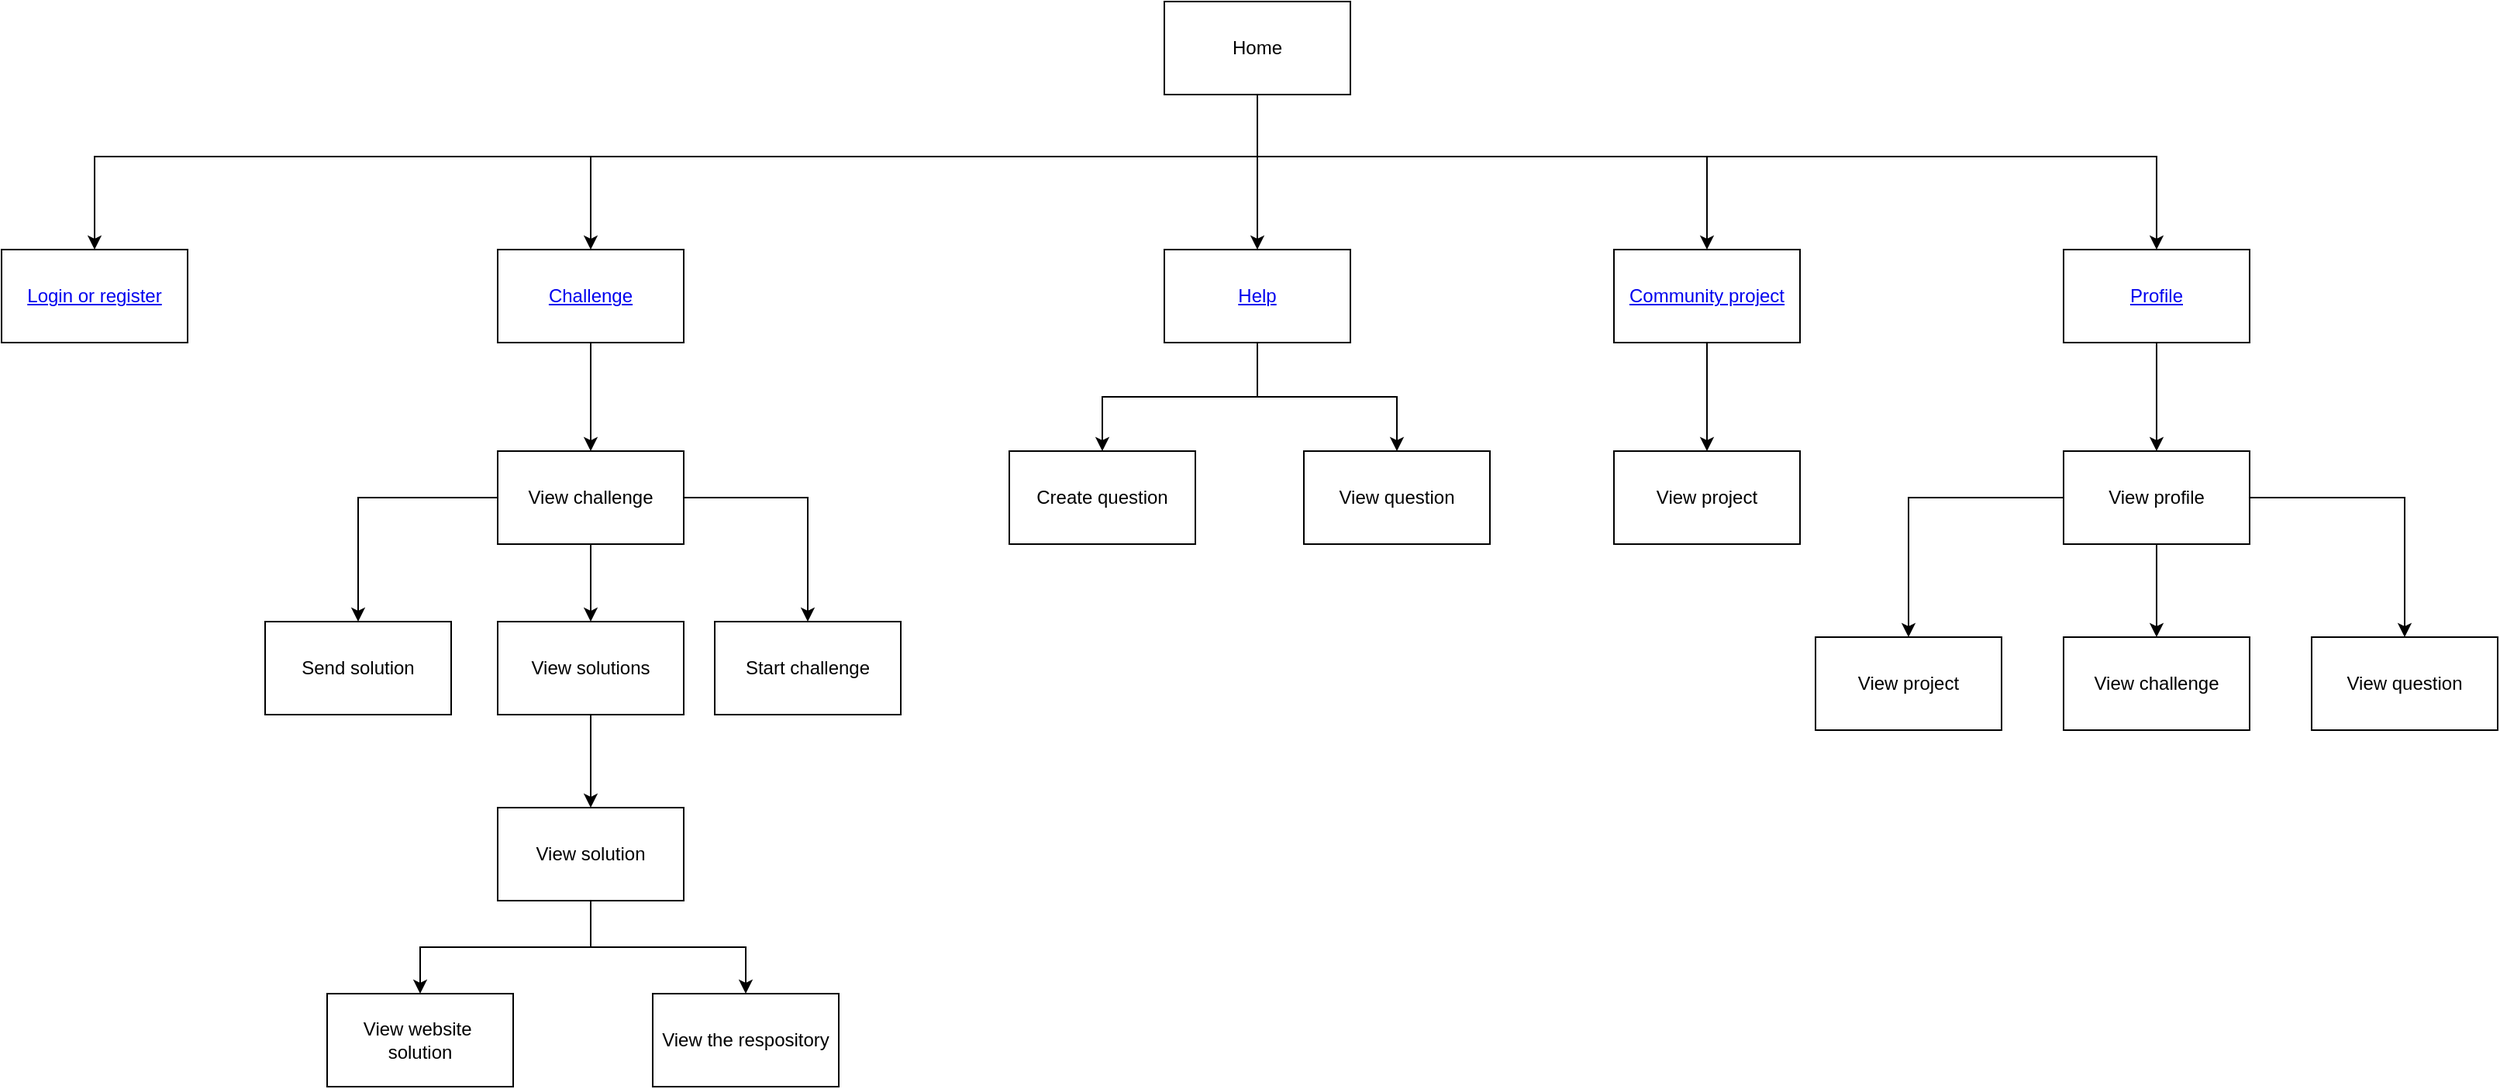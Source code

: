 <mxfile version="25.0.0" pages="6">
  <diagram name="Navegação" id="ezWCQtylDRQjl9QlH66g">
    <mxGraphModel dx="3695" dy="1660" grid="1" gridSize="10" guides="1" tooltips="1" connect="1" arrows="1" fold="1" page="1" pageScale="1" pageWidth="827" pageHeight="1169" math="0" shadow="0">
      <root>
        <mxCell id="0" />
        <mxCell id="1" parent="0" />
        <mxCell id="8I36rK1n1SUIfNZlOtXW-8" value="" style="edgeStyle=orthogonalEdgeStyle;rounded=0;orthogonalLoop=1;jettySize=auto;html=1;" parent="1" source="8I36rK1n1SUIfNZlOtXW-3" target="8I36rK1n1SUIfNZlOtXW-5" edge="1">
          <mxGeometry relative="1" as="geometry" />
        </mxCell>
        <mxCell id="8I36rK1n1SUIfNZlOtXW-11" style="edgeStyle=orthogonalEdgeStyle;rounded=0;orthogonalLoop=1;jettySize=auto;html=1;entryX=0.5;entryY=0;entryDx=0;entryDy=0;" parent="1" source="8I36rK1n1SUIfNZlOtXW-3" target="8I36rK1n1SUIfNZlOtXW-6" edge="1">
          <mxGeometry relative="1" as="geometry">
            <Array as="points">
              <mxPoint x="420" y="180" />
              <mxPoint x="710" y="180" />
            </Array>
          </mxGeometry>
        </mxCell>
        <mxCell id="8I36rK1n1SUIfNZlOtXW-12" style="edgeStyle=orthogonalEdgeStyle;rounded=0;orthogonalLoop=1;jettySize=auto;html=1;entryX=0.5;entryY=0;entryDx=0;entryDy=0;" parent="1" source="8I36rK1n1SUIfNZlOtXW-3" target="8I36rK1n1SUIfNZlOtXW-7" edge="1">
          <mxGeometry relative="1" as="geometry">
            <Array as="points">
              <mxPoint x="420" y="180" />
              <mxPoint x="1000" y="180" />
            </Array>
          </mxGeometry>
        </mxCell>
        <mxCell id="8I36rK1n1SUIfNZlOtXW-13" style="edgeStyle=orthogonalEdgeStyle;rounded=0;orthogonalLoop=1;jettySize=auto;html=1;entryX=0.5;entryY=0;entryDx=0;entryDy=0;" parent="1" source="8I36rK1n1SUIfNZlOtXW-3" target="8I36rK1n1SUIfNZlOtXW-4" edge="1">
          <mxGeometry relative="1" as="geometry">
            <Array as="points">
              <mxPoint x="420" y="180" />
              <mxPoint x="-10" y="180" />
            </Array>
          </mxGeometry>
        </mxCell>
        <mxCell id="iwfn34SkfZskW9zHT5nF-2" style="edgeStyle=orthogonalEdgeStyle;rounded=0;orthogonalLoop=1;jettySize=auto;html=1;entryX=0.5;entryY=0;entryDx=0;entryDy=0;" edge="1" parent="1" source="8I36rK1n1SUIfNZlOtXW-3" target="iwfn34SkfZskW9zHT5nF-1">
          <mxGeometry relative="1" as="geometry">
            <Array as="points">
              <mxPoint x="420" y="180" />
              <mxPoint x="-330" y="180" />
            </Array>
          </mxGeometry>
        </mxCell>
        <mxCell id="8I36rK1n1SUIfNZlOtXW-3" value="Home" style="rounded=0;whiteSpace=wrap;html=1;" parent="1" vertex="1">
          <mxGeometry x="360" y="80" width="120" height="60" as="geometry" />
        </mxCell>
        <mxCell id="8I36rK1n1SUIfNZlOtXW-21" value="" style="edgeStyle=orthogonalEdgeStyle;rounded=0;orthogonalLoop=1;jettySize=auto;html=1;" parent="1" source="8I36rK1n1SUIfNZlOtXW-4" target="8I36rK1n1SUIfNZlOtXW-15" edge="1">
          <mxGeometry relative="1" as="geometry" />
        </mxCell>
        <mxCell id="8I36rK1n1SUIfNZlOtXW-4" value="&lt;a href=&quot;data:page/id,5EHCtcs9kEm-UWzT6FUK&quot;&gt;Challenge&lt;/a&gt;" style="rounded=0;whiteSpace=wrap;html=1;" parent="1" vertex="1">
          <mxGeometry x="-70" y="240" width="120" height="60" as="geometry" />
        </mxCell>
        <mxCell id="8I36rK1n1SUIfNZlOtXW-36" style="edgeStyle=orthogonalEdgeStyle;rounded=0;orthogonalLoop=1;jettySize=auto;html=1;entryX=0.5;entryY=0;entryDx=0;entryDy=0;" parent="1" source="8I36rK1n1SUIfNZlOtXW-5" target="8I36rK1n1SUIfNZlOtXW-34" edge="1">
          <mxGeometry relative="1" as="geometry" />
        </mxCell>
        <mxCell id="8I36rK1n1SUIfNZlOtXW-37" style="edgeStyle=orthogonalEdgeStyle;rounded=0;orthogonalLoop=1;jettySize=auto;html=1;entryX=0.5;entryY=0;entryDx=0;entryDy=0;" parent="1" source="8I36rK1n1SUIfNZlOtXW-5" target="8I36rK1n1SUIfNZlOtXW-35" edge="1">
          <mxGeometry relative="1" as="geometry" />
        </mxCell>
        <mxCell id="8I36rK1n1SUIfNZlOtXW-5" value="&lt;a href=&quot;data:page/id,496m7DnQk6Kbzwh4w0HC&quot;&gt;Help&lt;/a&gt;" style="rounded=0;whiteSpace=wrap;html=1;" parent="1" vertex="1">
          <mxGeometry x="360" y="240" width="120" height="60" as="geometry" />
        </mxCell>
        <mxCell id="8I36rK1n1SUIfNZlOtXW-39" style="edgeStyle=orthogonalEdgeStyle;rounded=0;orthogonalLoop=1;jettySize=auto;html=1;entryX=0.5;entryY=0;entryDx=0;entryDy=0;" parent="1" source="8I36rK1n1SUIfNZlOtXW-6" target="8I36rK1n1SUIfNZlOtXW-38" edge="1">
          <mxGeometry relative="1" as="geometry" />
        </mxCell>
        <mxCell id="8I36rK1n1SUIfNZlOtXW-6" value="&lt;a href=&quot;data:page/id,1vAgtNEft9VAmHpRzcwv&quot;&gt;Community project&lt;/a&gt;" style="rounded=0;whiteSpace=wrap;html=1;" parent="1" vertex="1">
          <mxGeometry x="650" y="240" width="120" height="60" as="geometry" />
        </mxCell>
        <mxCell id="8I36rK1n1SUIfNZlOtXW-41" value="" style="edgeStyle=orthogonalEdgeStyle;rounded=0;orthogonalLoop=1;jettySize=auto;html=1;" parent="1" source="8I36rK1n1SUIfNZlOtXW-7" target="8I36rK1n1SUIfNZlOtXW-40" edge="1">
          <mxGeometry relative="1" as="geometry" />
        </mxCell>
        <mxCell id="8I36rK1n1SUIfNZlOtXW-7" value="&lt;a href=&quot;data:page/id,Tc43h7xUepe1iCHEUx4W&quot;&gt;Profile&lt;/a&gt;" style="rounded=0;whiteSpace=wrap;html=1;" parent="1" vertex="1">
          <mxGeometry x="940" y="240" width="120" height="60" as="geometry" />
        </mxCell>
        <mxCell id="8I36rK1n1SUIfNZlOtXW-22" style="edgeStyle=orthogonalEdgeStyle;rounded=0;orthogonalLoop=1;jettySize=auto;html=1;entryX=0.5;entryY=0;entryDx=0;entryDy=0;" parent="1" source="8I36rK1n1SUIfNZlOtXW-15" target="8I36rK1n1SUIfNZlOtXW-14" edge="1">
          <mxGeometry relative="1" as="geometry" />
        </mxCell>
        <mxCell id="8I36rK1n1SUIfNZlOtXW-23" style="edgeStyle=orthogonalEdgeStyle;rounded=0;orthogonalLoop=1;jettySize=auto;html=1;entryX=0.5;entryY=0;entryDx=0;entryDy=0;" parent="1" source="8I36rK1n1SUIfNZlOtXW-15" target="8I36rK1n1SUIfNZlOtXW-16" edge="1">
          <mxGeometry relative="1" as="geometry" />
        </mxCell>
        <mxCell id="8I36rK1n1SUIfNZlOtXW-25" style="edgeStyle=orthogonalEdgeStyle;rounded=0;orthogonalLoop=1;jettySize=auto;html=1;entryX=0.5;entryY=0;entryDx=0;entryDy=0;" parent="1" source="8I36rK1n1SUIfNZlOtXW-15" target="8I36rK1n1SUIfNZlOtXW-24" edge="1">
          <mxGeometry relative="1" as="geometry" />
        </mxCell>
        <mxCell id="8I36rK1n1SUIfNZlOtXW-15" value="View challenge" style="rounded=0;whiteSpace=wrap;html=1;" parent="1" vertex="1">
          <mxGeometry x="-70" y="370" width="120" height="60" as="geometry" />
        </mxCell>
        <mxCell id="8I36rK1n1SUIfNZlOtXW-16" value="Start challenge" style="rounded=0;whiteSpace=wrap;html=1;" parent="1" vertex="1">
          <mxGeometry x="70" y="480" width="120" height="60" as="geometry" />
        </mxCell>
        <mxCell id="8I36rK1n1SUIfNZlOtXW-14" value="Send solution" style="rounded=0;whiteSpace=wrap;html=1;" parent="1" vertex="1">
          <mxGeometry x="-220" y="480" width="120" height="60" as="geometry" />
        </mxCell>
        <mxCell id="8I36rK1n1SUIfNZlOtXW-27" value="" style="edgeStyle=orthogonalEdgeStyle;rounded=0;orthogonalLoop=1;jettySize=auto;html=1;" parent="1" source="8I36rK1n1SUIfNZlOtXW-24" target="8I36rK1n1SUIfNZlOtXW-26" edge="1">
          <mxGeometry relative="1" as="geometry" />
        </mxCell>
        <mxCell id="8I36rK1n1SUIfNZlOtXW-24" value="View solutions" style="rounded=0;whiteSpace=wrap;html=1;" parent="1" vertex="1">
          <mxGeometry x="-70" y="480" width="120" height="60" as="geometry" />
        </mxCell>
        <mxCell id="8I36rK1n1SUIfNZlOtXW-32" style="edgeStyle=orthogonalEdgeStyle;rounded=0;orthogonalLoop=1;jettySize=auto;html=1;entryX=0.5;entryY=0;entryDx=0;entryDy=0;" parent="1" source="8I36rK1n1SUIfNZlOtXW-26" target="8I36rK1n1SUIfNZlOtXW-28" edge="1">
          <mxGeometry relative="1" as="geometry" />
        </mxCell>
        <mxCell id="8I36rK1n1SUIfNZlOtXW-33" style="edgeStyle=orthogonalEdgeStyle;rounded=0;orthogonalLoop=1;jettySize=auto;html=1;entryX=0.5;entryY=0;entryDx=0;entryDy=0;" parent="1" source="8I36rK1n1SUIfNZlOtXW-26" target="8I36rK1n1SUIfNZlOtXW-31" edge="1">
          <mxGeometry relative="1" as="geometry" />
        </mxCell>
        <mxCell id="8I36rK1n1SUIfNZlOtXW-26" value="View solution" style="rounded=0;whiteSpace=wrap;html=1;" parent="1" vertex="1">
          <mxGeometry x="-70" y="600" width="120" height="60" as="geometry" />
        </mxCell>
        <mxCell id="8I36rK1n1SUIfNZlOtXW-28" value="View website&amp;nbsp;&lt;div&gt;solution&lt;/div&gt;" style="rounded=0;whiteSpace=wrap;html=1;" parent="1" vertex="1">
          <mxGeometry x="-180" y="720" width="120" height="60" as="geometry" />
        </mxCell>
        <mxCell id="8I36rK1n1SUIfNZlOtXW-31" value="View the respository" style="rounded=0;whiteSpace=wrap;html=1;" parent="1" vertex="1">
          <mxGeometry x="30" y="720" width="120" height="60" as="geometry" />
        </mxCell>
        <mxCell id="8I36rK1n1SUIfNZlOtXW-34" value="Create question" style="rounded=0;whiteSpace=wrap;html=1;" parent="1" vertex="1">
          <mxGeometry x="260" y="370" width="120" height="60" as="geometry" />
        </mxCell>
        <mxCell id="8I36rK1n1SUIfNZlOtXW-35" value="View question" style="rounded=0;whiteSpace=wrap;html=1;" parent="1" vertex="1">
          <mxGeometry x="450" y="370" width="120" height="60" as="geometry" />
        </mxCell>
        <mxCell id="8I36rK1n1SUIfNZlOtXW-38" value="View project" style="rounded=0;whiteSpace=wrap;html=1;" parent="1" vertex="1">
          <mxGeometry x="650" y="370" width="120" height="60" as="geometry" />
        </mxCell>
        <mxCell id="8I36rK1n1SUIfNZlOtXW-45" value="" style="edgeStyle=orthogonalEdgeStyle;rounded=0;orthogonalLoop=1;jettySize=auto;html=1;" parent="1" source="8I36rK1n1SUIfNZlOtXW-40" target="8I36rK1n1SUIfNZlOtXW-43" edge="1">
          <mxGeometry relative="1" as="geometry" />
        </mxCell>
        <mxCell id="8I36rK1n1SUIfNZlOtXW-46" style="edgeStyle=orthogonalEdgeStyle;rounded=0;orthogonalLoop=1;jettySize=auto;html=1;entryX=0.5;entryY=0;entryDx=0;entryDy=0;" parent="1" source="8I36rK1n1SUIfNZlOtXW-40" target="8I36rK1n1SUIfNZlOtXW-42" edge="1">
          <mxGeometry relative="1" as="geometry" />
        </mxCell>
        <mxCell id="8I36rK1n1SUIfNZlOtXW-47" style="edgeStyle=orthogonalEdgeStyle;rounded=0;orthogonalLoop=1;jettySize=auto;html=1;" parent="1" source="8I36rK1n1SUIfNZlOtXW-40" target="8I36rK1n1SUIfNZlOtXW-44" edge="1">
          <mxGeometry relative="1" as="geometry" />
        </mxCell>
        <mxCell id="8I36rK1n1SUIfNZlOtXW-40" value="View profile" style="rounded=0;whiteSpace=wrap;html=1;" parent="1" vertex="1">
          <mxGeometry x="940" y="370" width="120" height="60" as="geometry" />
        </mxCell>
        <mxCell id="8I36rK1n1SUIfNZlOtXW-42" value="View project" style="rounded=0;whiteSpace=wrap;html=1;" parent="1" vertex="1">
          <mxGeometry x="780" y="490" width="120" height="60" as="geometry" />
        </mxCell>
        <mxCell id="8I36rK1n1SUIfNZlOtXW-43" value="View challenge" style="rounded=0;whiteSpace=wrap;html=1;" parent="1" vertex="1">
          <mxGeometry x="940" y="490" width="120" height="60" as="geometry" />
        </mxCell>
        <mxCell id="8I36rK1n1SUIfNZlOtXW-44" value="View question" style="rounded=0;whiteSpace=wrap;html=1;" parent="1" vertex="1">
          <mxGeometry x="1100" y="490" width="120" height="60" as="geometry" />
        </mxCell>
        <mxCell id="iwfn34SkfZskW9zHT5nF-1" value="&lt;a href=&quot;data:page/id,fHlvUqqk3ppf5Vi9E2lW&quot;&gt;Login or register&lt;/a&gt;" style="rounded=0;whiteSpace=wrap;html=1;" vertex="1" parent="1">
          <mxGeometry x="-390" y="240" width="120" height="60" as="geometry" />
        </mxCell>
      </root>
    </mxGraphModel>
  </diagram>
  <diagram id="5EHCtcs9kEm-UWzT6FUK" name="Challenge">
    <mxGraphModel dx="2390" dy="1383" grid="1" gridSize="10" guides="1" tooltips="1" connect="1" arrows="1" fold="1" page="1" pageScale="1" pageWidth="827" pageHeight="1169" math="0" shadow="0">
      <root>
        <mxCell id="0" />
        <mxCell id="1" parent="0" />
        <mxCell id="z2NENGIwkrWMwn1xWQ19-3" value="" style="edgeStyle=orthogonalEdgeStyle;rounded=0;orthogonalLoop=1;jettySize=auto;html=1;" edge="1" parent="1" source="z2NENGIwkrWMwn1xWQ19-1" target="z2NENGIwkrWMwn1xWQ19-2">
          <mxGeometry relative="1" as="geometry" />
        </mxCell>
        <mxCell id="z2NENGIwkrWMwn1xWQ19-1" value="start" style="ellipse;whiteSpace=wrap;html=1;aspect=fixed;fillColor=#dae8fc;strokeColor=#6c8ebf;" vertex="1" parent="1">
          <mxGeometry x="400" y="40" width="80" height="80" as="geometry" />
        </mxCell>
        <mxCell id="z2NENGIwkrWMwn1xWQ19-7" value="" style="edgeStyle=orthogonalEdgeStyle;rounded=0;orthogonalLoop=1;jettySize=auto;html=1;" edge="1" parent="1" source="z2NENGIwkrWMwn1xWQ19-2" target="z2NENGIwkrWMwn1xWQ19-4">
          <mxGeometry relative="1" as="geometry" />
        </mxCell>
        <mxCell id="z2NENGIwkrWMwn1xWQ19-2" value="Page challenges" style="rounded=0;whiteSpace=wrap;html=1;" vertex="1" parent="1">
          <mxGeometry x="380" y="170" width="120" height="60" as="geometry" />
        </mxCell>
        <mxCell id="z2NENGIwkrWMwn1xWQ19-8" style="edgeStyle=orthogonalEdgeStyle;rounded=0;orthogonalLoop=1;jettySize=auto;html=1;entryX=0.5;entryY=0;entryDx=0;entryDy=0;" edge="1" parent="1" source="z2NENGIwkrWMwn1xWQ19-4" target="z2NENGIwkrWMwn1xWQ19-6">
          <mxGeometry relative="1" as="geometry">
            <Array as="points">
              <mxPoint x="440" y="390" />
              <mxPoint x="520" y="390" />
            </Array>
          </mxGeometry>
        </mxCell>
        <mxCell id="z2NENGIwkrWMwn1xWQ19-11" value="No" style="edgeLabel;html=1;align=center;verticalAlign=middle;resizable=0;points=[];" vertex="1" connectable="0" parent="z2NENGIwkrWMwn1xWQ19-8">
          <mxGeometry x="0.004" y="-3" relative="1" as="geometry">
            <mxPoint x="15" y="27" as="offset" />
          </mxGeometry>
        </mxCell>
        <mxCell id="z2NENGIwkrWMwn1xWQ19-9" style="edgeStyle=orthogonalEdgeStyle;rounded=0;orthogonalLoop=1;jettySize=auto;html=1;entryX=0.5;entryY=0;entryDx=0;entryDy=0;" edge="1" parent="1" source="z2NENGIwkrWMwn1xWQ19-4" target="z2NENGIwkrWMwn1xWQ19-5">
          <mxGeometry relative="1" as="geometry">
            <Array as="points">
              <mxPoint x="440" y="390" />
              <mxPoint x="354" y="390" />
            </Array>
          </mxGeometry>
        </mxCell>
        <mxCell id="z2NENGIwkrWMwn1xWQ19-10" value="Yes" style="edgeLabel;html=1;align=center;verticalAlign=middle;resizable=0;points=[];" vertex="1" connectable="0" parent="z2NENGIwkrWMwn1xWQ19-9">
          <mxGeometry x="0.024" y="-2" relative="1" as="geometry">
            <mxPoint x="-16" y="32" as="offset" />
          </mxGeometry>
        </mxCell>
        <mxCell id="z2NENGIwkrWMwn1xWQ19-4" value="Challenge filter?" style="rhombus;whiteSpace=wrap;html=1;" vertex="1" parent="1">
          <mxGeometry x="400" y="290" width="80" height="80" as="geometry" />
        </mxCell>
        <mxCell id="z2NENGIwkrWMwn1xWQ19-14" style="edgeStyle=orthogonalEdgeStyle;rounded=0;orthogonalLoop=1;jettySize=auto;html=1;entryX=0.5;entryY=0;entryDx=0;entryDy=0;" edge="1" parent="1" source="z2NENGIwkrWMwn1xWQ19-5" target="z2NENGIwkrWMwn1xWQ19-12">
          <mxGeometry relative="1" as="geometry" />
        </mxCell>
        <mxCell id="z2NENGIwkrWMwn1xWQ19-5" value="Filter challenge" style="rounded=0;whiteSpace=wrap;html=1;" vertex="1" parent="1">
          <mxGeometry x="294" y="460" width="120" height="60" as="geometry" />
        </mxCell>
        <mxCell id="z2NENGIwkrWMwn1xWQ19-13" style="edgeStyle=orthogonalEdgeStyle;rounded=0;orthogonalLoop=1;jettySize=auto;html=1;entryX=0.5;entryY=0;entryDx=0;entryDy=0;" edge="1" parent="1" source="z2NENGIwkrWMwn1xWQ19-6" target="z2NENGIwkrWMwn1xWQ19-12">
          <mxGeometry relative="1" as="geometry" />
        </mxCell>
        <mxCell id="z2NENGIwkrWMwn1xWQ19-6" value="View recente challenge" style="rounded=0;whiteSpace=wrap;html=1;" vertex="1" parent="1">
          <mxGeometry x="460" y="460" width="120" height="60" as="geometry" />
        </mxCell>
        <mxCell id="z2NENGIwkrWMwn1xWQ19-16" value="" style="edgeStyle=orthogonalEdgeStyle;rounded=0;orthogonalLoop=1;jettySize=auto;html=1;" edge="1" parent="1" source="z2NENGIwkrWMwn1xWQ19-12" target="z2NENGIwkrWMwn1xWQ19-15">
          <mxGeometry relative="1" as="geometry" />
        </mxCell>
        <mxCell id="z2NENGIwkrWMwn1xWQ19-12" value="View challenge" style="rounded=0;whiteSpace=wrap;html=1;" vertex="1" parent="1">
          <mxGeometry x="380" y="620" width="120" height="60" as="geometry" />
        </mxCell>
        <mxCell id="z2NENGIwkrWMwn1xWQ19-20" value="" style="edgeStyle=orthogonalEdgeStyle;rounded=0;orthogonalLoop=1;jettySize=auto;html=1;" edge="1" parent="1" source="z2NENGIwkrWMwn1xWQ19-15" target="z2NENGIwkrWMwn1xWQ19-18">
          <mxGeometry relative="1" as="geometry" />
        </mxCell>
        <mxCell id="z2NENGIwkrWMwn1xWQ19-24" value="View solutions" style="edgeLabel;html=1;align=center;verticalAlign=middle;resizable=0;points=[];" vertex="1" connectable="0" parent="z2NENGIwkrWMwn1xWQ19-20">
          <mxGeometry x="-0.114" y="1" relative="1" as="geometry">
            <mxPoint as="offset" />
          </mxGeometry>
        </mxCell>
        <mxCell id="z2NENGIwkrWMwn1xWQ19-21" style="edgeStyle=orthogonalEdgeStyle;rounded=0;orthogonalLoop=1;jettySize=auto;html=1;entryX=0.5;entryY=0;entryDx=0;entryDy=0;" edge="1" parent="1" source="z2NENGIwkrWMwn1xWQ19-15" target="z2NENGIwkrWMwn1xWQ19-17">
          <mxGeometry relative="1" as="geometry">
            <Array as="points">
              <mxPoint x="440" y="830" />
              <mxPoint x="290" y="830" />
            </Array>
          </mxGeometry>
        </mxCell>
        <mxCell id="z2NENGIwkrWMwn1xWQ19-23" value="Send solution" style="edgeLabel;html=1;align=center;verticalAlign=middle;resizable=0;points=[];" vertex="1" connectable="0" parent="z2NENGIwkrWMwn1xWQ19-21">
          <mxGeometry x="0.582" y="-1" relative="1" as="geometry">
            <mxPoint as="offset" />
          </mxGeometry>
        </mxCell>
        <mxCell id="z2NENGIwkrWMwn1xWQ19-22" style="edgeStyle=orthogonalEdgeStyle;rounded=0;orthogonalLoop=1;jettySize=auto;html=1;entryX=0.5;entryY=0;entryDx=0;entryDy=0;" edge="1" parent="1" source="z2NENGIwkrWMwn1xWQ19-15" target="z2NENGIwkrWMwn1xWQ19-19">
          <mxGeometry relative="1" as="geometry">
            <Array as="points">
              <mxPoint x="440" y="830" />
              <mxPoint x="590" y="830" />
            </Array>
          </mxGeometry>
        </mxCell>
        <mxCell id="z2NENGIwkrWMwn1xWQ19-25" value="Start challenge" style="edgeLabel;html=1;align=center;verticalAlign=middle;resizable=0;points=[];" vertex="1" connectable="0" parent="z2NENGIwkrWMwn1xWQ19-22">
          <mxGeometry x="0.564" y="1" relative="1" as="geometry">
            <mxPoint x="-1" y="2" as="offset" />
          </mxGeometry>
        </mxCell>
        <mxCell id="z2NENGIwkrWMwn1xWQ19-15" value="start,&amp;nbsp;&lt;div&gt;view or send&lt;/div&gt;" style="rhombus;whiteSpace=wrap;html=1;" vertex="1" parent="1">
          <mxGeometry x="395" y="730" width="90" height="90" as="geometry" />
        </mxCell>
        <mxCell id="z2NENGIwkrWMwn1xWQ19-30" value="" style="edgeStyle=orthogonalEdgeStyle;rounded=0;orthogonalLoop=1;jettySize=auto;html=1;entryX=1.006;entryY=1.083;entryDx=0;entryDy=0;entryPerimeter=0;" edge="1" parent="1" source="z2NENGIwkrWMwn1xWQ19-17" target="z2NENGIwkrWMwn1xWQ19-27">
          <mxGeometry relative="1" as="geometry" />
        </mxCell>
        <mxCell id="z2NENGIwkrWMwn1xWQ19-17" value="send solution" style="rounded=0;whiteSpace=wrap;html=1;" vertex="1" parent="1">
          <mxGeometry x="230" y="910" width="120" height="60" as="geometry" />
        </mxCell>
        <mxCell id="y7rnwcJmTR9Pj7U2kY30-3" style="edgeStyle=orthogonalEdgeStyle;rounded=0;orthogonalLoop=1;jettySize=auto;html=1;entryX=0.5;entryY=0;entryDx=0;entryDy=0;" edge="1" parent="1" source="z2NENGIwkrWMwn1xWQ19-18" target="y7rnwcJmTR9Pj7U2kY30-2">
          <mxGeometry relative="1" as="geometry" />
        </mxCell>
        <mxCell id="z2NENGIwkrWMwn1xWQ19-18" value="view solutions" style="rounded=0;whiteSpace=wrap;html=1;" vertex="1" parent="1">
          <mxGeometry x="380" y="910" width="120" height="60" as="geometry" />
        </mxCell>
        <mxCell id="z2NENGIwkrWMwn1xWQ19-19" value="Start challenge" style="rounded=0;whiteSpace=wrap;html=1;" vertex="1" parent="1">
          <mxGeometry x="530" y="910" width="120" height="60" as="geometry" />
        </mxCell>
        <mxCell id="z2NENGIwkrWMwn1xWQ19-26" value="Data" style="swimlane;fontStyle=0;childLayout=stackLayout;horizontal=1;startSize=30;horizontalStack=0;resizeParent=1;resizeParentMax=0;resizeLast=0;collapsible=1;marginBottom=0;whiteSpace=wrap;html=1;" vertex="1" parent="1">
          <mxGeometry x="40" y="870" width="140" height="120" as="geometry" />
        </mxCell>
        <mxCell id="z2NENGIwkrWMwn1xWQ19-27" value="Project link (string)" style="text;strokeColor=none;fillColor=none;align=left;verticalAlign=middle;spacingLeft=4;spacingRight=4;overflow=hidden;points=[[0,0.5],[1,0.5]];portConstraint=eastwest;rotatable=0;whiteSpace=wrap;html=1;" vertex="1" parent="z2NENGIwkrWMwn1xWQ19-26">
          <mxGeometry y="30" width="140" height="30" as="geometry" />
        </mxCell>
        <mxCell id="z2NENGIwkrWMwn1xWQ19-28" value="Repository link (string)" style="text;strokeColor=none;fillColor=none;align=left;verticalAlign=middle;spacingLeft=4;spacingRight=4;overflow=hidden;points=[[0,0.5],[1,0.5]];portConstraint=eastwest;rotatable=0;whiteSpace=wrap;html=1;" vertex="1" parent="z2NENGIwkrWMwn1xWQ19-26">
          <mxGeometry y="60" width="140" height="30" as="geometry" />
        </mxCell>
        <mxCell id="z2NENGIwkrWMwn1xWQ19-29" value="challenge image (File)" style="text;strokeColor=none;fillColor=none;align=left;verticalAlign=middle;spacingLeft=4;spacingRight=4;overflow=hidden;points=[[0,0.5],[1,0.5]];portConstraint=eastwest;rotatable=0;whiteSpace=wrap;html=1;" vertex="1" parent="z2NENGIwkrWMwn1xWQ19-26">
          <mxGeometry y="90" width="140" height="30" as="geometry" />
        </mxCell>
        <mxCell id="y7rnwcJmTR9Pj7U2kY30-11" style="edgeStyle=orthogonalEdgeStyle;rounded=0;orthogonalLoop=1;jettySize=auto;html=1;" edge="1" parent="1" source="y7rnwcJmTR9Pj7U2kY30-1" target="y7rnwcJmTR9Pj7U2kY30-9">
          <mxGeometry relative="1" as="geometry" />
        </mxCell>
        <mxCell id="y7rnwcJmTR9Pj7U2kY30-1" value="View respository" style="rounded=0;whiteSpace=wrap;html=1;" vertex="1" parent="1">
          <mxGeometry x="470" y="1220" width="120" height="60" as="geometry" />
        </mxCell>
        <mxCell id="y7rnwcJmTR9Pj7U2kY30-4" style="edgeStyle=orthogonalEdgeStyle;rounded=0;orthogonalLoop=1;jettySize=auto;html=1;entryX=0.5;entryY=0;entryDx=0;entryDy=0;" edge="1" parent="1" source="y7rnwcJmTR9Pj7U2kY30-2" target="y7rnwcJmTR9Pj7U2kY30-1">
          <mxGeometry relative="1" as="geometry">
            <Array as="points">
              <mxPoint x="440" y="1130" />
              <mxPoint x="530" y="1130" />
            </Array>
          </mxGeometry>
        </mxCell>
        <mxCell id="y7rnwcJmTR9Pj7U2kY30-8" value="&lt;span style=&quot;font-size: 12px; text-wrap-mode: wrap; background-color: rgb(251, 251, 251);&quot;&gt;View respository&lt;/span&gt;" style="edgeLabel;html=1;align=center;verticalAlign=middle;resizable=0;points=[];" vertex="1" connectable="0" parent="y7rnwcJmTR9Pj7U2kY30-4">
          <mxGeometry x="0.574" relative="1" as="geometry">
            <mxPoint y="-7" as="offset" />
          </mxGeometry>
        </mxCell>
        <mxCell id="y7rnwcJmTR9Pj7U2kY30-6" style="edgeStyle=orthogonalEdgeStyle;rounded=0;orthogonalLoop=1;jettySize=auto;html=1;entryX=0.5;entryY=0;entryDx=0;entryDy=0;" edge="1" parent="1" source="y7rnwcJmTR9Pj7U2kY30-2" target="y7rnwcJmTR9Pj7U2kY30-5">
          <mxGeometry relative="1" as="geometry">
            <Array as="points">
              <mxPoint x="440" y="1130" />
              <mxPoint x="350" y="1130" />
            </Array>
          </mxGeometry>
        </mxCell>
        <mxCell id="y7rnwcJmTR9Pj7U2kY30-7" value="&lt;span style=&quot;font-size: 12px; text-wrap-mode: wrap; background-color: rgb(251, 251, 251);&quot;&gt;View webSite&lt;/span&gt;" style="edgeLabel;html=1;align=center;verticalAlign=middle;resizable=0;points=[];" vertex="1" connectable="0" parent="y7rnwcJmTR9Pj7U2kY30-6">
          <mxGeometry x="0.561" y="3" relative="1" as="geometry">
            <mxPoint x="-3" y="-7" as="offset" />
          </mxGeometry>
        </mxCell>
        <mxCell id="y7rnwcJmTR9Pj7U2kY30-2" value="View webSite, View repository" style="rhombus;whiteSpace=wrap;html=1;" vertex="1" parent="1">
          <mxGeometry x="390" y="1010" width="100" height="100" as="geometry" />
        </mxCell>
        <mxCell id="y7rnwcJmTR9Pj7U2kY30-12" style="edgeStyle=orthogonalEdgeStyle;rounded=0;orthogonalLoop=1;jettySize=auto;html=1;entryX=0.5;entryY=0;entryDx=0;entryDy=0;" edge="1" parent="1" source="y7rnwcJmTR9Pj7U2kY30-5" target="y7rnwcJmTR9Pj7U2kY30-9">
          <mxGeometry relative="1" as="geometry" />
        </mxCell>
        <mxCell id="y7rnwcJmTR9Pj7U2kY30-5" value="View webSite" style="rounded=0;whiteSpace=wrap;html=1;" vertex="1" parent="1">
          <mxGeometry x="290" y="1220" width="120" height="60" as="geometry" />
        </mxCell>
        <mxCell id="y7rnwcJmTR9Pj7U2kY30-9" value="End" style="ellipse;whiteSpace=wrap;html=1;aspect=fixed;fillColor=#f8cecc;strokeColor=#b85450;" vertex="1" parent="1">
          <mxGeometry x="400" y="1400" width="80" height="80" as="geometry" />
        </mxCell>
      </root>
    </mxGraphModel>
  </diagram>
  <diagram id="496m7DnQk6Kbzwh4w0HC" name="Help">
    <mxGraphModel dx="4924" dy="2371" grid="1" gridSize="10" guides="1" tooltips="1" connect="1" arrows="1" fold="1" page="1" pageScale="1" pageWidth="827" pageHeight="1169" math="0" shadow="0">
      <root>
        <mxCell id="0" />
        <mxCell id="1" parent="0" />
        <mxCell id="ui3TxtWiIYnr53vjg075-3" value="" style="edgeStyle=orthogonalEdgeStyle;rounded=0;orthogonalLoop=1;jettySize=auto;html=1;" parent="1" source="ui3TxtWiIYnr53vjg075-1" target="ui3TxtWiIYnr53vjg075-2" edge="1">
          <mxGeometry relative="1" as="geometry" />
        </mxCell>
        <mxCell id="ui3TxtWiIYnr53vjg075-1" value="Start" style="ellipse;whiteSpace=wrap;html=1;aspect=fixed;fillColor=#dae8fc;strokeColor=#6c8ebf;" parent="1" vertex="1">
          <mxGeometry x="420" y="130" width="80" height="80" as="geometry" />
        </mxCell>
        <mxCell id="E49InI55KO1_vWpOBqb0-13" value="" style="edgeStyle=orthogonalEdgeStyle;rounded=0;orthogonalLoop=1;jettySize=auto;html=1;" parent="1" source="ui3TxtWiIYnr53vjg075-2" target="E49InI55KO1_vWpOBqb0-7" edge="1">
          <mxGeometry relative="1" as="geometry" />
        </mxCell>
        <mxCell id="ui3TxtWiIYnr53vjg075-2" value="Page Help" style="rounded=0;whiteSpace=wrap;html=1;" parent="1" vertex="1">
          <mxGeometry x="400" y="260" width="120" height="60" as="geometry" />
        </mxCell>
        <mxCell id="E49InI55KO1_vWpOBqb0-3" style="edgeStyle=orthogonalEdgeStyle;rounded=0;orthogonalLoop=1;jettySize=auto;html=1;entryX=0.5;entryY=0;entryDx=0;entryDy=0;" parent="1" source="E49InI55KO1_vWpOBqb0-7" target="E49InI55KO1_vWpOBqb0-11" edge="1">
          <mxGeometry relative="1" as="geometry">
            <Array as="points">
              <mxPoint x="460" y="460" />
              <mxPoint x="540" y="460" />
            </Array>
          </mxGeometry>
        </mxCell>
        <mxCell id="E49InI55KO1_vWpOBqb0-5" style="edgeStyle=orthogonalEdgeStyle;rounded=0;orthogonalLoop=1;jettySize=auto;html=1;entryX=0.5;entryY=0;entryDx=0;entryDy=0;" parent="1" source="E49InI55KO1_vWpOBqb0-7" target="E49InI55KO1_vWpOBqb0-9" edge="1">
          <mxGeometry relative="1" as="geometry">
            <Array as="points">
              <mxPoint x="460" y="460" />
              <mxPoint x="374" y="460" />
            </Array>
          </mxGeometry>
        </mxCell>
        <mxCell id="3ncYa1L-NdRY1o7BDm7d-3" style="edgeStyle=orthogonalEdgeStyle;rounded=0;orthogonalLoop=1;jettySize=auto;html=1;entryX=0.5;entryY=0;entryDx=0;entryDy=0;" parent="1" source="E49InI55KO1_vWpOBqb0-7" target="3ncYa1L-NdRY1o7BDm7d-2" edge="1">
          <mxGeometry relative="1" as="geometry" />
        </mxCell>
        <mxCell id="3ncYa1L-NdRY1o7BDm7d-4" style="edgeStyle=orthogonalEdgeStyle;rounded=0;orthogonalLoop=1;jettySize=auto;html=1;entryX=0.5;entryY=0;entryDx=0;entryDy=0;" parent="1" source="E49InI55KO1_vWpOBqb0-7" target="3ncYa1L-NdRY1o7BDm7d-1" edge="1">
          <mxGeometry relative="1" as="geometry" />
        </mxCell>
        <mxCell id="E49InI55KO1_vWpOBqb0-7" value="decision-making" style="rhombus;whiteSpace=wrap;html=1;" parent="1" vertex="1">
          <mxGeometry x="420" y="360" width="80" height="80" as="geometry" />
        </mxCell>
        <mxCell id="E49InI55KO1_vWpOBqb0-8" style="edgeStyle=orthogonalEdgeStyle;rounded=0;orthogonalLoop=1;jettySize=auto;html=1;entryX=0.5;entryY=0;entryDx=0;entryDy=0;" parent="1" source="E49InI55KO1_vWpOBqb0-9" target="E49InI55KO1_vWpOBqb0-12" edge="1">
          <mxGeometry relative="1" as="geometry" />
        </mxCell>
        <mxCell id="E49InI55KO1_vWpOBqb0-9" value="Filter question" style="rounded=0;whiteSpace=wrap;html=1;" parent="1" vertex="1">
          <mxGeometry x="314" y="530" width="120" height="60" as="geometry" />
        </mxCell>
        <mxCell id="E49InI55KO1_vWpOBqb0-10" style="edgeStyle=orthogonalEdgeStyle;rounded=0;orthogonalLoop=1;jettySize=auto;html=1;entryX=0.5;entryY=0;entryDx=0;entryDy=0;" parent="1" source="E49InI55KO1_vWpOBqb0-11" target="E49InI55KO1_vWpOBqb0-12" edge="1">
          <mxGeometry relative="1" as="geometry" />
        </mxCell>
        <mxCell id="E49InI55KO1_vWpOBqb0-11" value="View recente&amp;nbsp;&lt;div&gt;question&lt;/div&gt;" style="rounded=0;whiteSpace=wrap;html=1;" parent="1" vertex="1">
          <mxGeometry x="480" y="530" width="120" height="60" as="geometry" />
        </mxCell>
        <mxCell id="3ncYa1L-NdRY1o7BDm7d-7" value="" style="edgeStyle=orthogonalEdgeStyle;rounded=0;orthogonalLoop=1;jettySize=auto;html=1;" parent="1" source="E49InI55KO1_vWpOBqb0-12" target="3ncYa1L-NdRY1o7BDm7d-6" edge="1">
          <mxGeometry relative="1" as="geometry" />
        </mxCell>
        <mxCell id="E49InI55KO1_vWpOBqb0-12" value="View question" style="rounded=0;whiteSpace=wrap;html=1;" parent="1" vertex="1">
          <mxGeometry x="400" y="690" width="120" height="60" as="geometry" />
        </mxCell>
        <mxCell id="3ncYa1L-NdRY1o7BDm7d-206" value="" style="edgeStyle=orthogonalEdgeStyle;rounded=0;orthogonalLoop=1;jettySize=auto;html=1;" parent="1" source="3ncYa1L-NdRY1o7BDm7d-1" target="3ncYa1L-NdRY1o7BDm7d-195" edge="1">
          <mxGeometry relative="1" as="geometry" />
        </mxCell>
        <mxCell id="3ncYa1L-NdRY1o7BDm7d-1" value="Create question" style="rounded=0;whiteSpace=wrap;html=1;" parent="1" vertex="1">
          <mxGeometry x="1030" y="525" width="120" height="60" as="geometry" />
        </mxCell>
        <mxCell id="3ncYa1L-NdRY1o7BDm7d-139" value="" style="edgeStyle=orthogonalEdgeStyle;rounded=0;orthogonalLoop=1;jettySize=auto;html=1;" parent="1" source="3ncYa1L-NdRY1o7BDm7d-2" target="3ncYa1L-NdRY1o7BDm7d-138" edge="1">
          <mxGeometry relative="1" as="geometry" />
        </mxCell>
        <mxCell id="3ncYa1L-NdRY1o7BDm7d-2" value="View my question" style="rounded=0;whiteSpace=wrap;html=1;" parent="1" vertex="1">
          <mxGeometry x="-200" y="525" width="120" height="60" as="geometry" />
        </mxCell>
        <mxCell id="3ncYa1L-NdRY1o7BDm7d-114" style="edgeStyle=orthogonalEdgeStyle;rounded=0;orthogonalLoop=1;jettySize=auto;html=1;entryX=0.5;entryY=0;entryDx=0;entryDy=0;" parent="1" source="3ncYa1L-NdRY1o7BDm7d-5" target="3ncYa1L-NdRY1o7BDm7d-95" edge="1">
          <mxGeometry relative="1" as="geometry">
            <Array as="points">
              <mxPoint x="460" y="1330" />
              <mxPoint x="615" y="1330" />
            </Array>
          </mxGeometry>
        </mxCell>
        <mxCell id="3ncYa1L-NdRY1o7BDm7d-133" style="edgeStyle=orthogonalEdgeStyle;rounded=0;orthogonalLoop=1;jettySize=auto;html=1;entryX=0.5;entryY=0;entryDx=0;entryDy=0;" parent="1" source="3ncYa1L-NdRY1o7BDm7d-5" target="3ncYa1L-NdRY1o7BDm7d-130" edge="1">
          <mxGeometry relative="1" as="geometry" />
        </mxCell>
        <mxCell id="3ncYa1L-NdRY1o7BDm7d-5" value="Answer question" style="rounded=0;whiteSpace=wrap;html=1;" parent="1" vertex="1">
          <mxGeometry x="400" y="1240" width="120" height="60" as="geometry" />
        </mxCell>
        <mxCell id="3ncYa1L-NdRY1o7BDm7d-22" value="" style="edgeStyle=orthogonalEdgeStyle;rounded=0;orthogonalLoop=1;jettySize=auto;html=1;" parent="1" source="3ncYa1L-NdRY1o7BDm7d-6" target="3ncYa1L-NdRY1o7BDm7d-21" edge="1">
          <mxGeometry relative="1" as="geometry" />
        </mxCell>
        <mxCell id="3ncYa1L-NdRY1o7BDm7d-34" style="edgeStyle=orthogonalEdgeStyle;rounded=0;orthogonalLoop=1;jettySize=auto;html=1;entryX=0.5;entryY=0;entryDx=0;entryDy=0;" parent="1" source="3ncYa1L-NdRY1o7BDm7d-6" target="3ncYa1L-NdRY1o7BDm7d-33" edge="1">
          <mxGeometry relative="1" as="geometry" />
        </mxCell>
        <mxCell id="3ncYa1L-NdRY1o7BDm7d-6" value="Best answer,&lt;div&gt;response&lt;/div&gt;" style="rhombus;whiteSpace=wrap;html=1;" parent="1" vertex="1">
          <mxGeometry x="420" y="800" width="80" height="80" as="geometry" />
        </mxCell>
        <mxCell id="3ncYa1L-NdRY1o7BDm7d-113" value="" style="edgeStyle=orthogonalEdgeStyle;rounded=0;orthogonalLoop=1;jettySize=auto;html=1;" parent="1" source="3ncYa1L-NdRY1o7BDm7d-8" target="3ncYa1L-NdRY1o7BDm7d-95" edge="1">
          <mxGeometry relative="1" as="geometry" />
        </mxCell>
        <mxCell id="3ncYa1L-NdRY1o7BDm7d-8" value="Evaluate answers" style="rounded=0;whiteSpace=wrap;html=1;" parent="1" vertex="1">
          <mxGeometry x="555" y="1240" width="120" height="60" as="geometry" />
        </mxCell>
        <mxCell id="3ncYa1L-NdRY1o7BDm7d-123" style="edgeStyle=orthogonalEdgeStyle;rounded=0;orthogonalLoop=1;jettySize=auto;html=1;entryX=0.5;entryY=0;entryDx=0;entryDy=0;" parent="1" source="3ncYa1L-NdRY1o7BDm7d-9" target="3ncYa1L-NdRY1o7BDm7d-38" edge="1">
          <mxGeometry relative="1" as="geometry">
            <Array as="points">
              <mxPoint x="160" y="1430" />
              <mxPoint x="-20" y="1430" />
            </Array>
          </mxGeometry>
        </mxCell>
        <mxCell id="3ncYa1L-NdRY1o7BDm7d-9" value="Comment reply" style="rounded=0;whiteSpace=wrap;html=1;" parent="1" vertex="1">
          <mxGeometry x="100" y="1240" width="120" height="60" as="geometry" />
        </mxCell>
        <mxCell id="3ncYa1L-NdRY1o7BDm7d-124" style="edgeStyle=orthogonalEdgeStyle;rounded=0;orthogonalLoop=1;jettySize=auto;html=1;entryX=0.5;entryY=0;entryDx=0;entryDy=0;" parent="1" source="3ncYa1L-NdRY1o7BDm7d-10" target="3ncYa1L-NdRY1o7BDm7d-38" edge="1">
          <mxGeometry relative="1" as="geometry">
            <Array as="points">
              <mxPoint x="308" y="1430" />
              <mxPoint x="-20" y="1430" />
            </Array>
          </mxGeometry>
        </mxCell>
        <mxCell id="3ncYa1L-NdRY1o7BDm7d-10" value="comment reply comment" style="rounded=0;whiteSpace=wrap;html=1;" parent="1" vertex="1">
          <mxGeometry x="247.5" y="1240" width="120" height="60" as="geometry" />
        </mxCell>
        <mxCell id="3ncYa1L-NdRY1o7BDm7d-116" style="edgeStyle=orthogonalEdgeStyle;rounded=0;orthogonalLoop=1;jettySize=auto;html=1;entryX=0.5;entryY=0;entryDx=0;entryDy=0;" parent="1" source="3ncYa1L-NdRY1o7BDm7d-15" target="3ncYa1L-NdRY1o7BDm7d-95" edge="1">
          <mxGeometry relative="1" as="geometry">
            <Array as="points">
              <mxPoint x="763" y="1330" />
              <mxPoint x="615" y="1330" />
            </Array>
          </mxGeometry>
        </mxCell>
        <mxCell id="3ncYa1L-NdRY1o7BDm7d-15" value="Evaluate a comment" style="rounded=0;whiteSpace=wrap;html=1;" parent="1" vertex="1">
          <mxGeometry x="702.5" y="1240" width="120" height="60" as="geometry" />
        </mxCell>
        <mxCell id="3ncYa1L-NdRY1o7BDm7d-27" value="" style="edgeStyle=orthogonalEdgeStyle;rounded=0;orthogonalLoop=1;jettySize=auto;html=1;" parent="1" source="3ncYa1L-NdRY1o7BDm7d-21" target="3ncYa1L-NdRY1o7BDm7d-23" edge="1">
          <mxGeometry relative="1" as="geometry">
            <Array as="points">
              <mxPoint x="308" y="1010" />
              <mxPoint x="460" y="1010" />
            </Array>
          </mxGeometry>
        </mxCell>
        <mxCell id="3ncYa1L-NdRY1o7BDm7d-21" value="View best answer" style="rounded=0;whiteSpace=wrap;html=1;" parent="1" vertex="1">
          <mxGeometry x="247.5" y="900" width="120" height="60" as="geometry" />
        </mxCell>
        <mxCell id="3ncYa1L-NdRY1o7BDm7d-103" style="edgeStyle=orthogonalEdgeStyle;rounded=0;orthogonalLoop=1;jettySize=auto;html=1;entryX=0.5;entryY=0;entryDx=0;entryDy=0;" parent="1" source="3ncYa1L-NdRY1o7BDm7d-23" target="3ncYa1L-NdRY1o7BDm7d-5" edge="1">
          <mxGeometry relative="1" as="geometry" />
        </mxCell>
        <mxCell id="3ncYa1L-NdRY1o7BDm7d-104" style="edgeStyle=orthogonalEdgeStyle;rounded=0;orthogonalLoop=1;jettySize=auto;html=1;entryX=0.5;entryY=0;entryDx=0;entryDy=0;" parent="1" source="3ncYa1L-NdRY1o7BDm7d-23" target="3ncYa1L-NdRY1o7BDm7d-8" edge="1">
          <mxGeometry relative="1" as="geometry">
            <Array as="points">
              <mxPoint x="460" y="1170" />
              <mxPoint x="615" y="1170" />
            </Array>
          </mxGeometry>
        </mxCell>
        <mxCell id="3ncYa1L-NdRY1o7BDm7d-105" style="edgeStyle=orthogonalEdgeStyle;rounded=0;orthogonalLoop=1;jettySize=auto;html=1;entryX=0.5;entryY=0;entryDx=0;entryDy=0;" parent="1" source="3ncYa1L-NdRY1o7BDm7d-23" target="3ncYa1L-NdRY1o7BDm7d-15" edge="1">
          <mxGeometry relative="1" as="geometry">
            <Array as="points">
              <mxPoint x="460" y="1170" />
              <mxPoint x="763" y="1170" />
            </Array>
          </mxGeometry>
        </mxCell>
        <mxCell id="3ncYa1L-NdRY1o7BDm7d-106" style="edgeStyle=orthogonalEdgeStyle;rounded=0;orthogonalLoop=1;jettySize=auto;html=1;entryX=0.5;entryY=0;entryDx=0;entryDy=0;" parent="1" source="3ncYa1L-NdRY1o7BDm7d-23" target="3ncYa1L-NdRY1o7BDm7d-10" edge="1">
          <mxGeometry relative="1" as="geometry">
            <Array as="points">
              <mxPoint x="460" y="1170" />
              <mxPoint x="308" y="1170" />
            </Array>
          </mxGeometry>
        </mxCell>
        <mxCell id="3ncYa1L-NdRY1o7BDm7d-107" style="edgeStyle=orthogonalEdgeStyle;rounded=0;orthogonalLoop=1;jettySize=auto;html=1;entryX=0.5;entryY=0;entryDx=0;entryDy=0;" parent="1" source="3ncYa1L-NdRY1o7BDm7d-23" target="3ncYa1L-NdRY1o7BDm7d-9" edge="1">
          <mxGeometry relative="1" as="geometry">
            <Array as="points">
              <mxPoint x="460" y="1170" />
              <mxPoint x="160" y="1170" />
            </Array>
          </mxGeometry>
        </mxCell>
        <mxCell id="3ncYa1L-NdRY1o7BDm7d-23" value="decision-making" style="rhombus;whiteSpace=wrap;html=1;" parent="1" vertex="1">
          <mxGeometry x="420" y="1040" width="80" height="80" as="geometry" />
        </mxCell>
        <mxCell id="3ncYa1L-NdRY1o7BDm7d-35" style="edgeStyle=orthogonalEdgeStyle;rounded=0;orthogonalLoop=1;jettySize=auto;html=1;entryX=0.5;entryY=0;entryDx=0;entryDy=0;" parent="1" source="3ncYa1L-NdRY1o7BDm7d-33" target="3ncYa1L-NdRY1o7BDm7d-23" edge="1">
          <mxGeometry relative="1" as="geometry">
            <Array as="points">
              <mxPoint x="590" y="1010" />
              <mxPoint x="460" y="1010" />
            </Array>
          </mxGeometry>
        </mxCell>
        <mxCell id="3ncYa1L-NdRY1o7BDm7d-33" value="View answers" style="rounded=0;whiteSpace=wrap;html=1;" parent="1" vertex="1">
          <mxGeometry x="530" y="900" width="120" height="60" as="geometry" />
        </mxCell>
        <mxCell id="3ncYa1L-NdRY1o7BDm7d-45" style="edgeStyle=orthogonalEdgeStyle;rounded=0;orthogonalLoop=1;jettySize=auto;html=1;entryX=0.5;entryY=0;entryDx=0;entryDy=0;" parent="1" source="3ncYa1L-NdRY1o7BDm7d-38" target="3ncYa1L-NdRY1o7BDm7d-42" edge="1">
          <mxGeometry relative="1" as="geometry">
            <Array as="points">
              <mxPoint x="-20" y="1650" />
              <mxPoint x="-340" y="1650" />
            </Array>
          </mxGeometry>
        </mxCell>
        <mxCell id="3ncYa1L-NdRY1o7BDm7d-63" style="edgeStyle=orthogonalEdgeStyle;rounded=0;orthogonalLoop=1;jettySize=auto;html=1;entryX=0.5;entryY=0;entryDx=0;entryDy=0;" parent="1" source="3ncYa1L-NdRY1o7BDm7d-38" target="3ncYa1L-NdRY1o7BDm7d-62" edge="1">
          <mxGeometry relative="1" as="geometry" />
        </mxCell>
        <mxCell id="3ncYa1L-NdRY1o7BDm7d-65" style="edgeStyle=orthogonalEdgeStyle;rounded=0;orthogonalLoop=1;jettySize=auto;html=1;entryX=0.5;entryY=0;entryDx=0;entryDy=0;" parent="1" source="3ncYa1L-NdRY1o7BDm7d-38" target="3ncYa1L-NdRY1o7BDm7d-64" edge="1">
          <mxGeometry relative="1" as="geometry">
            <Array as="points">
              <mxPoint x="-20" y="1650" />
              <mxPoint x="150" y="1650" />
            </Array>
          </mxGeometry>
        </mxCell>
        <mxCell id="3ncYa1L-NdRY1o7BDm7d-68" value="Yes" style="edgeLabel;html=1;align=center;verticalAlign=middle;resizable=0;points=[];" parent="3ncYa1L-NdRY1o7BDm7d-65" vertex="1" connectable="0">
          <mxGeometry x="-0.818" y="-1" relative="1" as="geometry">
            <mxPoint as="offset" />
          </mxGeometry>
        </mxCell>
        <mxCell id="3ncYa1L-NdRY1o7BDm7d-125" style="edgeStyle=orthogonalEdgeStyle;rounded=0;orthogonalLoop=1;jettySize=auto;html=1;entryX=0;entryY=0.5;entryDx=0;entryDy=0;" parent="1" source="3ncYa1L-NdRY1o7BDm7d-38" target="3ncYa1L-NdRY1o7BDm7d-54" edge="1">
          <mxGeometry relative="1" as="geometry">
            <Array as="points">
              <mxPoint x="90" y="1552" />
              <mxPoint x="90" y="1552" />
            </Array>
          </mxGeometry>
        </mxCell>
        <mxCell id="3ncYa1L-NdRY1o7BDm7d-126" value="No" style="edgeLabel;html=1;align=center;verticalAlign=middle;resizable=0;points=[];" parent="3ncYa1L-NdRY1o7BDm7d-125" vertex="1" connectable="0">
          <mxGeometry x="-0.85" y="-2" relative="1" as="geometry">
            <mxPoint y="-2" as="offset" />
          </mxGeometry>
        </mxCell>
        <mxCell id="3ncYa1L-NdRY1o7BDm7d-38" value="logged in?" style="rhombus;whiteSpace=wrap;html=1;" parent="1" vertex="1">
          <mxGeometry x="-60" y="1512" width="80" height="80" as="geometry" />
        </mxCell>
        <mxCell id="3ncYa1L-NdRY1o7BDm7d-110" style="edgeStyle=orthogonalEdgeStyle;rounded=0;orthogonalLoop=1;jettySize=auto;html=1;entryX=0.5;entryY=0;entryDx=0;entryDy=0;" parent="1" source="3ncYa1L-NdRY1o7BDm7d-42" target="3ncYa1L-NdRY1o7BDm7d-78" edge="1">
          <mxGeometry relative="1" as="geometry">
            <Array as="points">
              <mxPoint x="-340" y="1860" />
              <mxPoint x="-20" y="1860" />
            </Array>
          </mxGeometry>
        </mxCell>
        <mxCell id="3ncYa1L-NdRY1o7BDm7d-42" value="Create comment" style="rounded=0;whiteSpace=wrap;html=1;" parent="1" vertex="1">
          <mxGeometry x="-400" y="1720" width="120" height="60" as="geometry" />
        </mxCell>
        <mxCell id="3ncYa1L-NdRY1o7BDm7d-74" value="" style="edgeStyle=orthogonalEdgeStyle;rounded=0;orthogonalLoop=1;jettySize=auto;html=1;startArrow=block;startFill=1;endArrow=none;endFill=0;" parent="1" source="3ncYa1L-NdRY1o7BDm7d-50" target="3ncYa1L-NdRY1o7BDm7d-62" edge="1">
          <mxGeometry relative="1" as="geometry" />
        </mxCell>
        <mxCell id="3ncYa1L-NdRY1o7BDm7d-75" value="" style="edgeStyle=orthogonalEdgeStyle;rounded=0;orthogonalLoop=1;jettySize=auto;html=1;endArrow=none;endFill=0;startArrow=block;startFill=1;" parent="1" source="3ncYa1L-NdRY1o7BDm7d-50" target="3ncYa1L-NdRY1o7BDm7d-42" edge="1">
          <mxGeometry relative="1" as="geometry" />
        </mxCell>
        <mxCell id="3ncYa1L-NdRY1o7BDm7d-50" value="Create or edit" style="swimlane;fontStyle=0;childLayout=stackLayout;horizontal=1;startSize=30;horizontalStack=0;resizeParent=1;resizeParentMax=0;resizeLast=0;collapsible=1;marginBottom=0;whiteSpace=wrap;html=1;" parent="1" vertex="1">
          <mxGeometry x="-246" y="1690" width="140" height="120" as="geometry" />
        </mxCell>
        <mxCell id="3ncYa1L-NdRY1o7BDm7d-51" value="Question id (Number)" style="text;strokeColor=none;fillColor=none;align=left;verticalAlign=middle;spacingLeft=4;spacingRight=4;overflow=hidden;points=[[0,0.5],[1,0.5]];portConstraint=eastwest;rotatable=0;whiteSpace=wrap;html=1;" parent="3ncYa1L-NdRY1o7BDm7d-50" vertex="1">
          <mxGeometry y="30" width="140" height="30" as="geometry" />
        </mxCell>
        <mxCell id="3ncYa1L-NdRY1o7BDm7d-52" value="Answer id (Number)" style="text;strokeColor=none;fillColor=none;align=left;verticalAlign=middle;spacingLeft=4;spacingRight=4;overflow=hidden;points=[[0,0.5],[1,0.5]];portConstraint=eastwest;rotatable=0;whiteSpace=wrap;html=1;" parent="3ncYa1L-NdRY1o7BDm7d-50" vertex="1">
          <mxGeometry y="60" width="140" height="30" as="geometry" />
        </mxCell>
        <mxCell id="3ncYa1L-NdRY1o7BDm7d-69" value="Comment (string)" style="text;strokeColor=none;fillColor=none;align=left;verticalAlign=middle;spacingLeft=4;spacingRight=4;overflow=hidden;points=[[0,0.5],[1,0.5]];portConstraint=eastwest;rotatable=0;whiteSpace=wrap;html=1;" parent="3ncYa1L-NdRY1o7BDm7d-50" vertex="1">
          <mxGeometry y="90" width="140" height="30" as="geometry" />
        </mxCell>
        <mxCell id="3ncYa1L-NdRY1o7BDm7d-61" value="" style="edgeStyle=orthogonalEdgeStyle;rounded=0;orthogonalLoop=1;jettySize=auto;html=1;" parent="1" source="3ncYa1L-NdRY1o7BDm7d-54" target="3ncYa1L-NdRY1o7BDm7d-57" edge="1">
          <mxGeometry relative="1" as="geometry" />
        </mxCell>
        <mxCell id="3ncYa1L-NdRY1o7BDm7d-54" value="Login" style="rounded=0;whiteSpace=wrap;html=1;" parent="1" vertex="1">
          <mxGeometry x="556" y="1522" width="120" height="60" as="geometry" />
        </mxCell>
        <mxCell id="3ncYa1L-NdRY1o7BDm7d-91" style="edgeStyle=orthogonalEdgeStyle;rounded=0;orthogonalLoop=1;jettySize=auto;html=1;" parent="1" source="3ncYa1L-NdRY1o7BDm7d-56" target="3ncYa1L-NdRY1o7BDm7d-88" edge="1">
          <mxGeometry relative="1" as="geometry" />
        </mxCell>
        <mxCell id="3ncYa1L-NdRY1o7BDm7d-56" value="Login" style="rounded=0;whiteSpace=wrap;html=1;" parent="1" vertex="1">
          <mxGeometry x="453" y="1772" width="120" height="60" as="geometry" />
        </mxCell>
        <mxCell id="3ncYa1L-NdRY1o7BDm7d-59" style="edgeStyle=orthogonalEdgeStyle;rounded=0;orthogonalLoop=1;jettySize=auto;html=1;entryX=0.5;entryY=0;entryDx=0;entryDy=0;" parent="1" source="3ncYa1L-NdRY1o7BDm7d-57" target="3ncYa1L-NdRY1o7BDm7d-56" edge="1">
          <mxGeometry relative="1" as="geometry" />
        </mxCell>
        <mxCell id="3ncYa1L-NdRY1o7BDm7d-60" style="edgeStyle=orthogonalEdgeStyle;rounded=0;orthogonalLoop=1;jettySize=auto;html=1;entryX=0.5;entryY=0;entryDx=0;entryDy=0;" parent="1" source="3ncYa1L-NdRY1o7BDm7d-57" target="3ncYa1L-NdRY1o7BDm7d-58" edge="1">
          <mxGeometry relative="1" as="geometry" />
        </mxCell>
        <mxCell id="3ncYa1L-NdRY1o7BDm7d-57" value="do you have an account?" style="rhombus;whiteSpace=wrap;html=1;" parent="1" vertex="1">
          <mxGeometry x="566" y="1622" width="100" height="100" as="geometry" />
        </mxCell>
        <mxCell id="3ncYa1L-NdRY1o7BDm7d-92" style="edgeStyle=orthogonalEdgeStyle;rounded=0;orthogonalLoop=1;jettySize=auto;html=1;entryX=0.5;entryY=0;entryDx=0;entryDy=0;" parent="1" source="3ncYa1L-NdRY1o7BDm7d-58" target="3ncYa1L-NdRY1o7BDm7d-88" edge="1">
          <mxGeometry relative="1" as="geometry" />
        </mxCell>
        <mxCell id="3ncYa1L-NdRY1o7BDm7d-58" value="Register" style="rounded=0;whiteSpace=wrap;html=1;" parent="1" vertex="1">
          <mxGeometry x="646" y="1772" width="120" height="60" as="geometry" />
        </mxCell>
        <mxCell id="3ncYa1L-NdRY1o7BDm7d-109" style="edgeStyle=orthogonalEdgeStyle;rounded=0;orthogonalLoop=1;jettySize=auto;html=1;entryX=0.5;entryY=0;entryDx=0;entryDy=0;" parent="1" source="3ncYa1L-NdRY1o7BDm7d-62" target="3ncYa1L-NdRY1o7BDm7d-78" edge="1">
          <mxGeometry relative="1" as="geometry" />
        </mxCell>
        <mxCell id="3ncYa1L-NdRY1o7BDm7d-62" value="Edit comment" style="rounded=0;whiteSpace=wrap;html=1;" parent="1" vertex="1">
          <mxGeometry x="-80" y="1720" width="120" height="60" as="geometry" />
        </mxCell>
        <mxCell id="3ncYa1L-NdRY1o7BDm7d-108" style="edgeStyle=orthogonalEdgeStyle;rounded=0;orthogonalLoop=1;jettySize=auto;html=1;entryX=0.5;entryY=0;entryDx=0;entryDy=0;" parent="1" source="3ncYa1L-NdRY1o7BDm7d-64" target="3ncYa1L-NdRY1o7BDm7d-78" edge="1">
          <mxGeometry relative="1" as="geometry">
            <Array as="points">
              <mxPoint x="150" y="1860" />
              <mxPoint x="-20" y="1860" />
            </Array>
          </mxGeometry>
        </mxCell>
        <mxCell id="3ncYa1L-NdRY1o7BDm7d-64" value="Delete comment" style="rounded=0;whiteSpace=wrap;html=1;" parent="1" vertex="1">
          <mxGeometry x="90" y="1720" width="120" height="60" as="geometry" />
        </mxCell>
        <mxCell id="3ncYa1L-NdRY1o7BDm7d-78" value="End" style="ellipse;whiteSpace=wrap;html=1;aspect=fixed;fillColor=#f8cecc;strokeColor=#b85450;" parent="1" vertex="1">
          <mxGeometry x="-60" y="1950" width="80" height="80" as="geometry" />
        </mxCell>
        <mxCell id="3ncYa1L-NdRY1o7BDm7d-87" value="" style="edgeStyle=orthogonalEdgeStyle;rounded=0;orthogonalLoop=1;jettySize=auto;html=1;startArrow=block;startFill=1;endArrow=none;endFill=0;" parent="1" source="3ncYa1L-NdRY1o7BDm7d-82" target="3ncYa1L-NdRY1o7BDm7d-64" edge="1">
          <mxGeometry relative="1" as="geometry" />
        </mxCell>
        <mxCell id="3ncYa1L-NdRY1o7BDm7d-82" value="Delete" style="swimlane;fontStyle=0;childLayout=stackLayout;horizontal=1;startSize=30;horizontalStack=0;resizeParent=1;resizeParentMax=0;resizeLast=0;collapsible=1;marginBottom=0;whiteSpace=wrap;html=1;" parent="1" vertex="1">
          <mxGeometry x="250" y="1705" width="140" height="90" as="geometry" />
        </mxCell>
        <mxCell id="3ncYa1L-NdRY1o7BDm7d-83" value="Question id (Number)" style="text;strokeColor=none;fillColor=none;align=left;verticalAlign=middle;spacingLeft=4;spacingRight=4;overflow=hidden;points=[[0,0.5],[1,0.5]];portConstraint=eastwest;rotatable=0;whiteSpace=wrap;html=1;" parent="3ncYa1L-NdRY1o7BDm7d-82" vertex="1">
          <mxGeometry y="30" width="140" height="30" as="geometry" />
        </mxCell>
        <mxCell id="3ncYa1L-NdRY1o7BDm7d-84" value="Answer id (Number)" style="text;strokeColor=none;fillColor=none;align=left;verticalAlign=middle;spacingLeft=4;spacingRight=4;overflow=hidden;points=[[0,0.5],[1,0.5]];portConstraint=eastwest;rotatable=0;whiteSpace=wrap;html=1;" parent="3ncYa1L-NdRY1o7BDm7d-82" vertex="1">
          <mxGeometry y="60" width="140" height="30" as="geometry" />
        </mxCell>
        <mxCell id="3ncYa1L-NdRY1o7BDm7d-88" value="End" style="ellipse;whiteSpace=wrap;html=1;aspect=fixed;fillColor=#f8cecc;strokeColor=#b85450;" parent="1" vertex="1">
          <mxGeometry x="573" y="1912" width="80" height="80" as="geometry" />
        </mxCell>
        <mxCell id="3ncYa1L-NdRY1o7BDm7d-112" value="" style="edgeStyle=orthogonalEdgeStyle;rounded=0;orthogonalLoop=1;jettySize=auto;html=1;" parent="1" source="3ncYa1L-NdRY1o7BDm7d-95" target="3ncYa1L-NdRY1o7BDm7d-54" edge="1">
          <mxGeometry relative="1" as="geometry" />
        </mxCell>
        <mxCell id="3ncYa1L-NdRY1o7BDm7d-121" value="No" style="edgeLabel;html=1;align=center;verticalAlign=middle;resizable=0;points=[];" parent="3ncYa1L-NdRY1o7BDm7d-112" vertex="1" connectable="0">
          <mxGeometry x="0.071" y="-1" relative="1" as="geometry">
            <mxPoint y="-8" as="offset" />
          </mxGeometry>
        </mxCell>
        <mxCell id="3ncYa1L-NdRY1o7BDm7d-120" style="edgeStyle=orthogonalEdgeStyle;rounded=0;orthogonalLoop=1;jettySize=auto;html=1;entryX=0;entryY=0.5;entryDx=0;entryDy=0;" parent="1" source="3ncYa1L-NdRY1o7BDm7d-95" target="3ncYa1L-NdRY1o7BDm7d-119" edge="1">
          <mxGeometry relative="1" as="geometry" />
        </mxCell>
        <mxCell id="3ncYa1L-NdRY1o7BDm7d-122" value="Yes" style="edgeLabel;html=1;align=center;verticalAlign=middle;resizable=0;points=[];" parent="3ncYa1L-NdRY1o7BDm7d-120" vertex="1" connectable="0">
          <mxGeometry x="-0.167" y="-1" relative="1" as="geometry">
            <mxPoint y="-1" as="offset" />
          </mxGeometry>
        </mxCell>
        <mxCell id="3ncYa1L-NdRY1o7BDm7d-95" value="logged in?" style="rhombus;whiteSpace=wrap;html=1;" parent="1" vertex="1">
          <mxGeometry x="575" y="1370" width="80" height="80" as="geometry" />
        </mxCell>
        <mxCell id="3ncYa1L-NdRY1o7BDm7d-119" value="End" style="ellipse;whiteSpace=wrap;html=1;aspect=fixed;fillColor=#f8cecc;strokeColor=#b85450;" parent="1" vertex="1">
          <mxGeometry x="750" y="1370" width="80" height="80" as="geometry" />
        </mxCell>
        <mxCell id="3ncYa1L-NdRY1o7BDm7d-130" value="Create Answer" style="swimlane;fontStyle=0;childLayout=stackLayout;horizontal=1;startSize=30;horizontalStack=0;resizeParent=1;resizeParentMax=0;resizeLast=0;collapsible=1;marginBottom=0;whiteSpace=wrap;html=1;" parent="1" vertex="1">
          <mxGeometry x="390" y="1365" width="140" height="90" as="geometry" />
        </mxCell>
        <mxCell id="3ncYa1L-NdRY1o7BDm7d-131" value="Question id (Number)" style="text;strokeColor=none;fillColor=none;align=left;verticalAlign=middle;spacingLeft=4;spacingRight=4;overflow=hidden;points=[[0,0.5],[1,0.5]];portConstraint=eastwest;rotatable=0;whiteSpace=wrap;html=1;" parent="3ncYa1L-NdRY1o7BDm7d-130" vertex="1">
          <mxGeometry y="30" width="140" height="30" as="geometry" />
        </mxCell>
        <mxCell id="3ncYa1L-NdRY1o7BDm7d-134" value="Content (string de HTML)" style="text;strokeColor=none;fillColor=none;align=left;verticalAlign=middle;spacingLeft=4;spacingRight=4;overflow=hidden;points=[[0,0.5],[1,0.5]];portConstraint=eastwest;rotatable=0;whiteSpace=wrap;html=1;" parent="3ncYa1L-NdRY1o7BDm7d-130" vertex="1">
          <mxGeometry y="60" width="140" height="30" as="geometry" />
        </mxCell>
        <mxCell id="3ncYa1L-NdRY1o7BDm7d-143" style="edgeStyle=orthogonalEdgeStyle;rounded=0;orthogonalLoop=1;jettySize=auto;html=1;entryX=0.5;entryY=0;entryDx=0;entryDy=0;" parent="1" source="3ncYa1L-NdRY1o7BDm7d-135" target="3ncYa1L-NdRY1o7BDm7d-137" edge="1">
          <mxGeometry relative="1" as="geometry" />
        </mxCell>
        <mxCell id="3ncYa1L-NdRY1o7BDm7d-135" value="Filter question" style="rounded=0;whiteSpace=wrap;html=1;" parent="1" vertex="1">
          <mxGeometry x="-286" y="810" width="120" height="60" as="geometry" />
        </mxCell>
        <mxCell id="3ncYa1L-NdRY1o7BDm7d-142" style="edgeStyle=orthogonalEdgeStyle;rounded=0;orthogonalLoop=1;jettySize=auto;html=1;entryX=0.5;entryY=0;entryDx=0;entryDy=0;" parent="1" source="3ncYa1L-NdRY1o7BDm7d-136" target="3ncYa1L-NdRY1o7BDm7d-137" edge="1">
          <mxGeometry relative="1" as="geometry" />
        </mxCell>
        <mxCell id="3ncYa1L-NdRY1o7BDm7d-136" value="View recente&amp;nbsp;&lt;div&gt;question&lt;/div&gt;" style="rounded=0;whiteSpace=wrap;html=1;" parent="1" vertex="1">
          <mxGeometry x="-120" y="810" width="120" height="60" as="geometry" />
        </mxCell>
        <mxCell id="3ncYa1L-NdRY1o7BDm7d-147" value="" style="edgeStyle=orthogonalEdgeStyle;rounded=0;orthogonalLoop=1;jettySize=auto;html=1;" parent="1" source="3ncYa1L-NdRY1o7BDm7d-137" target="3ncYa1L-NdRY1o7BDm7d-145" edge="1">
          <mxGeometry relative="1" as="geometry" />
        </mxCell>
        <mxCell id="3ncYa1L-NdRY1o7BDm7d-137" value="View question" style="rounded=0;whiteSpace=wrap;html=1;" parent="1" vertex="1">
          <mxGeometry x="-200" y="940" width="120" height="60" as="geometry" />
        </mxCell>
        <mxCell id="3ncYa1L-NdRY1o7BDm7d-140" style="edgeStyle=orthogonalEdgeStyle;rounded=0;orthogonalLoop=1;jettySize=auto;html=1;entryX=0.5;entryY=0;entryDx=0;entryDy=0;" parent="1" source="3ncYa1L-NdRY1o7BDm7d-138" target="3ncYa1L-NdRY1o7BDm7d-136" edge="1">
          <mxGeometry relative="1" as="geometry">
            <Array as="points">
              <mxPoint x="-140" y="780" />
              <mxPoint x="-60" y="780" />
            </Array>
          </mxGeometry>
        </mxCell>
        <mxCell id="3ncYa1L-NdRY1o7BDm7d-141" style="edgeStyle=orthogonalEdgeStyle;rounded=0;orthogonalLoop=1;jettySize=auto;html=1;entryX=0.5;entryY=0;entryDx=0;entryDy=0;" parent="1" source="3ncYa1L-NdRY1o7BDm7d-138" target="3ncYa1L-NdRY1o7BDm7d-135" edge="1">
          <mxGeometry relative="1" as="geometry">
            <Array as="points">
              <mxPoint x="-140" y="780" />
              <mxPoint x="-226" y="780" />
            </Array>
          </mxGeometry>
        </mxCell>
        <mxCell id="3ncYa1L-NdRY1o7BDm7d-189" value="Yes" style="edgeLabel;html=1;align=center;verticalAlign=middle;resizable=0;points=[];" parent="3ncYa1L-NdRY1o7BDm7d-141" vertex="1" connectable="0">
          <mxGeometry x="-0.795" y="-2" relative="1" as="geometry">
            <mxPoint x="2" y="12" as="offset" />
          </mxGeometry>
        </mxCell>
        <mxCell id="3ncYa1L-NdRY1o7BDm7d-184" style="edgeStyle=orthogonalEdgeStyle;rounded=0;orthogonalLoop=1;jettySize=auto;html=1;entryX=1;entryY=0.5;entryDx=0;entryDy=0;" parent="1" source="3ncYa1L-NdRY1o7BDm7d-138" target="3ncYa1L-NdRY1o7BDm7d-156" edge="1">
          <mxGeometry relative="1" as="geometry" />
        </mxCell>
        <mxCell id="3ncYa1L-NdRY1o7BDm7d-188" value="No" style="edgeLabel;html=1;align=center;verticalAlign=middle;resizable=0;points=[];" parent="3ncYa1L-NdRY1o7BDm7d-184" vertex="1" connectable="0">
          <mxGeometry x="-0.39" y="-2" relative="1" as="geometry">
            <mxPoint x="3" y="2" as="offset" />
          </mxGeometry>
        </mxCell>
        <mxCell id="3ncYa1L-NdRY1o7BDm7d-138" value="logged in?" style="rhombus;whiteSpace=wrap;html=1;" parent="1" vertex="1">
          <mxGeometry x="-180" y="640" width="80" height="80" as="geometry" />
        </mxCell>
        <mxCell id="3ncYa1L-NdRY1o7BDm7d-146" style="edgeStyle=orthogonalEdgeStyle;rounded=0;orthogonalLoop=1;jettySize=auto;html=1;entryX=0;entryY=0.5;entryDx=0;entryDy=0;" parent="1" source="3ncYa1L-NdRY1o7BDm7d-145" target="3ncYa1L-NdRY1o7BDm7d-23" edge="1">
          <mxGeometry relative="1" as="geometry" />
        </mxCell>
        <mxCell id="3ncYa1L-NdRY1o7BDm7d-186" style="edgeStyle=orthogonalEdgeStyle;rounded=0;orthogonalLoop=1;jettySize=auto;html=1;entryX=0.5;entryY=0;entryDx=0;entryDy=0;exitX=0.5;exitY=1;exitDx=0;exitDy=0;" parent="1" source="3ncYa1L-NdRY1o7BDm7d-145" target="3ncYa1L-NdRY1o7BDm7d-167" edge="1">
          <mxGeometry relative="1" as="geometry">
            <mxPoint x="-140" y="1170" as="sourcePoint" />
            <Array as="points">
              <mxPoint x="-140" y="1160" />
              <mxPoint x="-290" y="1160" />
            </Array>
          </mxGeometry>
        </mxCell>
        <mxCell id="3ncYa1L-NdRY1o7BDm7d-187" style="edgeStyle=orthogonalEdgeStyle;rounded=0;orthogonalLoop=1;jettySize=auto;html=1;entryX=0.5;entryY=0;entryDx=0;entryDy=0;exitX=0.5;exitY=1;exitDx=0;exitDy=0;" parent="1" source="3ncYa1L-NdRY1o7BDm7d-145" target="3ncYa1L-NdRY1o7BDm7d-168" edge="1">
          <mxGeometry relative="1" as="geometry">
            <mxPoint x="-140" y="1170" as="sourcePoint" />
            <Array as="points">
              <mxPoint x="-140" y="1160" />
              <mxPoint x="10" y="1160" />
            </Array>
          </mxGeometry>
        </mxCell>
        <mxCell id="3ncYa1L-NdRY1o7BDm7d-191" style="edgeStyle=orthogonalEdgeStyle;rounded=0;orthogonalLoop=1;jettySize=auto;html=1;entryX=0.5;entryY=0;entryDx=0;entryDy=0;" parent="1" source="3ncYa1L-NdRY1o7BDm7d-145" target="3ncYa1L-NdRY1o7BDm7d-190" edge="1">
          <mxGeometry relative="1" as="geometry" />
        </mxCell>
        <mxCell id="3ncYa1L-NdRY1o7BDm7d-145" value="decision-making" style="rhombus;whiteSpace=wrap;html=1;" parent="1" vertex="1">
          <mxGeometry x="-180" y="1040" width="80" height="80" as="geometry" />
        </mxCell>
        <mxCell id="3ncYa1L-NdRY1o7BDm7d-155" value="" style="edgeStyle=orthogonalEdgeStyle;rounded=0;orthogonalLoop=1;jettySize=auto;html=1;" parent="1" source="3ncYa1L-NdRY1o7BDm7d-156" target="3ncYa1L-NdRY1o7BDm7d-161" edge="1">
          <mxGeometry relative="1" as="geometry" />
        </mxCell>
        <mxCell id="3ncYa1L-NdRY1o7BDm7d-156" value="Login" style="rounded=0;whiteSpace=wrap;html=1;" parent="1" vertex="1">
          <mxGeometry x="-637" y="650" width="120" height="60" as="geometry" />
        </mxCell>
        <mxCell id="3ncYa1L-NdRY1o7BDm7d-157" style="edgeStyle=orthogonalEdgeStyle;rounded=0;orthogonalLoop=1;jettySize=auto;html=1;" parent="1" source="3ncYa1L-NdRY1o7BDm7d-158" target="3ncYa1L-NdRY1o7BDm7d-164" edge="1">
          <mxGeometry relative="1" as="geometry" />
        </mxCell>
        <mxCell id="3ncYa1L-NdRY1o7BDm7d-158" value="Login" style="rounded=0;whiteSpace=wrap;html=1;" parent="1" vertex="1">
          <mxGeometry x="-740" y="900" width="120" height="60" as="geometry" />
        </mxCell>
        <mxCell id="3ncYa1L-NdRY1o7BDm7d-159" style="edgeStyle=orthogonalEdgeStyle;rounded=0;orthogonalLoop=1;jettySize=auto;html=1;entryX=0.5;entryY=0;entryDx=0;entryDy=0;" parent="1" source="3ncYa1L-NdRY1o7BDm7d-161" target="3ncYa1L-NdRY1o7BDm7d-158" edge="1">
          <mxGeometry relative="1" as="geometry" />
        </mxCell>
        <mxCell id="3ncYa1L-NdRY1o7BDm7d-160" style="edgeStyle=orthogonalEdgeStyle;rounded=0;orthogonalLoop=1;jettySize=auto;html=1;entryX=0.5;entryY=0;entryDx=0;entryDy=0;" parent="1" source="3ncYa1L-NdRY1o7BDm7d-161" target="3ncYa1L-NdRY1o7BDm7d-163" edge="1">
          <mxGeometry relative="1" as="geometry" />
        </mxCell>
        <mxCell id="3ncYa1L-NdRY1o7BDm7d-161" value="do you have an account?" style="rhombus;whiteSpace=wrap;html=1;" parent="1" vertex="1">
          <mxGeometry x="-627" y="750" width="100" height="100" as="geometry" />
        </mxCell>
        <mxCell id="3ncYa1L-NdRY1o7BDm7d-162" style="edgeStyle=orthogonalEdgeStyle;rounded=0;orthogonalLoop=1;jettySize=auto;html=1;entryX=0.5;entryY=0;entryDx=0;entryDy=0;" parent="1" source="3ncYa1L-NdRY1o7BDm7d-163" target="3ncYa1L-NdRY1o7BDm7d-164" edge="1">
          <mxGeometry relative="1" as="geometry" />
        </mxCell>
        <mxCell id="3ncYa1L-NdRY1o7BDm7d-163" value="Register" style="rounded=0;whiteSpace=wrap;html=1;" parent="1" vertex="1">
          <mxGeometry x="-547" y="900" width="120" height="60" as="geometry" />
        </mxCell>
        <mxCell id="3ncYa1L-NdRY1o7BDm7d-164" value="End" style="ellipse;whiteSpace=wrap;html=1;aspect=fixed;fillColor=#f8cecc;strokeColor=#b85450;" parent="1" vertex="1">
          <mxGeometry x="-620" y="1040" width="80" height="80" as="geometry" />
        </mxCell>
        <mxCell id="3ncYa1L-NdRY1o7BDm7d-183" style="edgeStyle=orthogonalEdgeStyle;rounded=0;orthogonalLoop=1;jettySize=auto;html=1;entryX=0.5;entryY=0;entryDx=0;entryDy=0;" parent="1" source="3ncYa1L-NdRY1o7BDm7d-167" target="3ncYa1L-NdRY1o7BDm7d-181" edge="1">
          <mxGeometry relative="1" as="geometry">
            <Array as="points">
              <mxPoint x="-290" y="1370" />
              <mxPoint x="-140" y="1370" />
            </Array>
          </mxGeometry>
        </mxCell>
        <mxCell id="3ncYa1L-NdRY1o7BDm7d-167" value="Edit question" style="rounded=0;whiteSpace=wrap;html=1;" parent="1" vertex="1">
          <mxGeometry x="-350" y="1238" width="120" height="60" as="geometry" />
        </mxCell>
        <mxCell id="3ncYa1L-NdRY1o7BDm7d-182" style="edgeStyle=orthogonalEdgeStyle;rounded=0;orthogonalLoop=1;jettySize=auto;html=1;entryX=0.5;entryY=0;entryDx=0;entryDy=0;" parent="1" source="3ncYa1L-NdRY1o7BDm7d-168" target="3ncYa1L-NdRY1o7BDm7d-181" edge="1">
          <mxGeometry relative="1" as="geometry">
            <Array as="points">
              <mxPoint x="10" y="1370" />
              <mxPoint x="-140" y="1370" />
            </Array>
          </mxGeometry>
        </mxCell>
        <mxCell id="3ncYa1L-NdRY1o7BDm7d-168" value="Delete question" style="rounded=0;whiteSpace=wrap;html=1;" parent="1" vertex="1">
          <mxGeometry x="-50" y="1238" width="120" height="60" as="geometry" />
        </mxCell>
        <mxCell id="3ncYa1L-NdRY1o7BDm7d-179" value="" style="edgeStyle=orthogonalEdgeStyle;rounded=0;orthogonalLoop=1;jettySize=auto;html=1;startArrow=block;startFill=1;endArrow=none;endFill=0;" parent="1" source="3ncYa1L-NdRY1o7BDm7d-172" edge="1">
          <mxGeometry relative="1" as="geometry">
            <mxPoint x="-50" y="1270" as="targetPoint" />
          </mxGeometry>
        </mxCell>
        <mxCell id="3ncYa1L-NdRY1o7BDm7d-180" value="" style="edgeStyle=orthogonalEdgeStyle;rounded=0;orthogonalLoop=1;jettySize=auto;html=1;endArrow=none;endFill=0;startArrow=block;startFill=1;" parent="1" source="3ncYa1L-NdRY1o7BDm7d-172" edge="1">
          <mxGeometry relative="1" as="geometry">
            <mxPoint x="-230" y="1270" as="targetPoint" />
          </mxGeometry>
        </mxCell>
        <mxCell id="3ncYa1L-NdRY1o7BDm7d-172" value="Edit or delete" style="swimlane;fontStyle=0;childLayout=stackLayout;horizontal=1;startSize=30;horizontalStack=0;resizeParent=1;resizeParentMax=0;resizeLast=0;collapsible=1;marginBottom=0;whiteSpace=wrap;html=1;" parent="1" vertex="1">
          <mxGeometry x="-210" y="1210" width="140" height="120" as="geometry" />
        </mxCell>
        <mxCell id="3ncYa1L-NdRY1o7BDm7d-173" value="Question id (Number)" style="text;strokeColor=none;fillColor=none;align=left;verticalAlign=middle;spacingLeft=4;spacingRight=4;overflow=hidden;points=[[0,0.5],[1,0.5]];portConstraint=eastwest;rotatable=0;whiteSpace=wrap;html=1;" parent="3ncYa1L-NdRY1o7BDm7d-172" vertex="1">
          <mxGeometry y="30" width="140" height="30" as="geometry" />
        </mxCell>
        <mxCell id="3ncYa1L-NdRY1o7BDm7d-175" value="Tags (strings)" style="text;strokeColor=none;fillColor=none;align=left;verticalAlign=middle;spacingLeft=4;spacingRight=4;overflow=hidden;points=[[0,0.5],[1,0.5]];portConstraint=eastwest;rotatable=0;whiteSpace=wrap;html=1;" parent="3ncYa1L-NdRY1o7BDm7d-172" vertex="1">
          <mxGeometry y="60" width="140" height="30" as="geometry" />
        </mxCell>
        <mxCell id="3ncYa1L-NdRY1o7BDm7d-193" value="Content (string de HTML)" style="text;strokeColor=none;fillColor=none;align=left;verticalAlign=middle;spacingLeft=4;spacingRight=4;overflow=hidden;points=[[0,0.5],[1,0.5]];portConstraint=eastwest;rotatable=0;whiteSpace=wrap;html=1;" parent="3ncYa1L-NdRY1o7BDm7d-172" vertex="1">
          <mxGeometry y="90" width="140" height="30" as="geometry" />
        </mxCell>
        <mxCell id="3ncYa1L-NdRY1o7BDm7d-181" value="End" style="ellipse;whiteSpace=wrap;html=1;aspect=fixed;fillColor=#f8cecc;strokeColor=#b85450;" parent="1" vertex="1">
          <mxGeometry x="-180" y="1420" width="80" height="80" as="geometry" />
        </mxCell>
        <mxCell id="3ncYa1L-NdRY1o7BDm7d-192" style="edgeStyle=orthogonalEdgeStyle;rounded=0;orthogonalLoop=1;jettySize=auto;html=1;entryX=0.5;entryY=0;entryDx=0;entryDy=0;" parent="1" source="3ncYa1L-NdRY1o7BDm7d-190" target="3ncYa1L-NdRY1o7BDm7d-181" edge="1">
          <mxGeometry relative="1" as="geometry">
            <Array as="points">
              <mxPoint x="-457" y="1370" />
              <mxPoint x="-140" y="1370" />
            </Array>
          </mxGeometry>
        </mxCell>
        <mxCell id="3ncYa1L-NdRY1o7BDm7d-190" value="Define best answer" style="rounded=0;whiteSpace=wrap;html=1;" parent="1" vertex="1">
          <mxGeometry x="-517" y="1240" width="120" height="60" as="geometry" />
        </mxCell>
        <mxCell id="3ncYa1L-NdRY1o7BDm7d-207" style="edgeStyle=orthogonalEdgeStyle;rounded=0;orthogonalLoop=1;jettySize=auto;html=1;entryX=0;entryY=0.5;entryDx=0;entryDy=0;" parent="1" source="3ncYa1L-NdRY1o7BDm7d-195" target="3ncYa1L-NdRY1o7BDm7d-197" edge="1">
          <mxGeometry relative="1" as="geometry" />
        </mxCell>
        <mxCell id="3ncYa1L-NdRY1o7BDm7d-208" value="No" style="edgeLabel;html=1;align=center;verticalAlign=middle;resizable=0;points=[];" parent="3ncYa1L-NdRY1o7BDm7d-207" vertex="1" connectable="0">
          <mxGeometry x="-0.549" y="-1" relative="1" as="geometry">
            <mxPoint y="-1" as="offset" />
          </mxGeometry>
        </mxCell>
        <mxCell id="3ncYa1L-NdRY1o7BDm7d-210" style="edgeStyle=orthogonalEdgeStyle;rounded=0;orthogonalLoop=1;jettySize=auto;html=1;entryX=0.5;entryY=0;entryDx=0;entryDy=0;" parent="1" source="3ncYa1L-NdRY1o7BDm7d-195" target="3ncYa1L-NdRY1o7BDm7d-209" edge="1">
          <mxGeometry relative="1" as="geometry" />
        </mxCell>
        <mxCell id="3ncYa1L-NdRY1o7BDm7d-195" value="logged in?" style="rhombus;whiteSpace=wrap;html=1;" parent="1" vertex="1">
          <mxGeometry x="1050" y="650" width="80" height="80" as="geometry" />
        </mxCell>
        <mxCell id="3ncYa1L-NdRY1o7BDm7d-196" value="" style="edgeStyle=orthogonalEdgeStyle;rounded=0;orthogonalLoop=1;jettySize=auto;html=1;" parent="1" source="3ncYa1L-NdRY1o7BDm7d-197" target="3ncYa1L-NdRY1o7BDm7d-202" edge="1">
          <mxGeometry relative="1" as="geometry" />
        </mxCell>
        <mxCell id="3ncYa1L-NdRY1o7BDm7d-197" value="Login" style="rounded=0;whiteSpace=wrap;html=1;" parent="1" vertex="1">
          <mxGeometry x="1363" y="660" width="120" height="60" as="geometry" />
        </mxCell>
        <mxCell id="3ncYa1L-NdRY1o7BDm7d-198" style="edgeStyle=orthogonalEdgeStyle;rounded=0;orthogonalLoop=1;jettySize=auto;html=1;" parent="1" source="3ncYa1L-NdRY1o7BDm7d-199" target="3ncYa1L-NdRY1o7BDm7d-205" edge="1">
          <mxGeometry relative="1" as="geometry" />
        </mxCell>
        <mxCell id="3ncYa1L-NdRY1o7BDm7d-199" value="Login" style="rounded=0;whiteSpace=wrap;html=1;" parent="1" vertex="1">
          <mxGeometry x="1260" y="910" width="120" height="60" as="geometry" />
        </mxCell>
        <mxCell id="3ncYa1L-NdRY1o7BDm7d-200" style="edgeStyle=orthogonalEdgeStyle;rounded=0;orthogonalLoop=1;jettySize=auto;html=1;entryX=0.5;entryY=0;entryDx=0;entryDy=0;" parent="1" source="3ncYa1L-NdRY1o7BDm7d-202" target="3ncYa1L-NdRY1o7BDm7d-199" edge="1">
          <mxGeometry relative="1" as="geometry" />
        </mxCell>
        <mxCell id="3ncYa1L-NdRY1o7BDm7d-201" style="edgeStyle=orthogonalEdgeStyle;rounded=0;orthogonalLoop=1;jettySize=auto;html=1;entryX=0.5;entryY=0;entryDx=0;entryDy=0;" parent="1" source="3ncYa1L-NdRY1o7BDm7d-202" target="3ncYa1L-NdRY1o7BDm7d-204" edge="1">
          <mxGeometry relative="1" as="geometry" />
        </mxCell>
        <mxCell id="3ncYa1L-NdRY1o7BDm7d-202" value="do you have an account?" style="rhombus;whiteSpace=wrap;html=1;" parent="1" vertex="1">
          <mxGeometry x="1373" y="760" width="100" height="100" as="geometry" />
        </mxCell>
        <mxCell id="3ncYa1L-NdRY1o7BDm7d-203" style="edgeStyle=orthogonalEdgeStyle;rounded=0;orthogonalLoop=1;jettySize=auto;html=1;entryX=0.5;entryY=0;entryDx=0;entryDy=0;" parent="1" source="3ncYa1L-NdRY1o7BDm7d-204" target="3ncYa1L-NdRY1o7BDm7d-205" edge="1">
          <mxGeometry relative="1" as="geometry" />
        </mxCell>
        <mxCell id="3ncYa1L-NdRY1o7BDm7d-204" value="Register" style="rounded=0;whiteSpace=wrap;html=1;" parent="1" vertex="1">
          <mxGeometry x="1453" y="910" width="120" height="60" as="geometry" />
        </mxCell>
        <mxCell id="3ncYa1L-NdRY1o7BDm7d-205" value="End" style="ellipse;whiteSpace=wrap;html=1;aspect=fixed;fillColor=#f8cecc;strokeColor=#b85450;" parent="1" vertex="1">
          <mxGeometry x="1380" y="1050" width="80" height="80" as="geometry" />
        </mxCell>
        <mxCell id="3ncYa1L-NdRY1o7BDm7d-217" value="" style="edgeStyle=orthogonalEdgeStyle;rounded=0;orthogonalLoop=1;jettySize=auto;html=1;" parent="1" source="3ncYa1L-NdRY1o7BDm7d-209" target="3ncYa1L-NdRY1o7BDm7d-216" edge="1">
          <mxGeometry relative="1" as="geometry" />
        </mxCell>
        <mxCell id="3ncYa1L-NdRY1o7BDm7d-209" value="Create question" style="rounded=0;whiteSpace=wrap;html=1;" parent="1" vertex="1">
          <mxGeometry x="1030" y="790" width="120" height="60" as="geometry" />
        </mxCell>
        <mxCell id="3ncYa1L-NdRY1o7BDm7d-215" value="" style="edgeStyle=orthogonalEdgeStyle;rounded=0;orthogonalLoop=1;jettySize=auto;html=1;startArrow=block;startFill=1;endArrow=block;endFill=1;" parent="1" source="3ncYa1L-NdRY1o7BDm7d-211" target="3ncYa1L-NdRY1o7BDm7d-209" edge="1">
          <mxGeometry relative="1" as="geometry" />
        </mxCell>
        <mxCell id="3ncYa1L-NdRY1o7BDm7d-211" value="Create" style="swimlane;fontStyle=0;childLayout=stackLayout;horizontal=1;startSize=30;horizontalStack=0;resizeParent=1;resizeParentMax=0;resizeLast=0;collapsible=1;marginBottom=0;whiteSpace=wrap;html=1;" parent="1" vertex="1">
          <mxGeometry x="850" y="760" width="140" height="120" as="geometry" />
        </mxCell>
        <mxCell id="3ncYa1L-NdRY1o7BDm7d-212" value="Question id (Number)" style="text;strokeColor=none;fillColor=none;align=left;verticalAlign=middle;spacingLeft=4;spacingRight=4;overflow=hidden;points=[[0,0.5],[1,0.5]];portConstraint=eastwest;rotatable=0;whiteSpace=wrap;html=1;" parent="3ncYa1L-NdRY1o7BDm7d-211" vertex="1">
          <mxGeometry y="30" width="140" height="30" as="geometry" />
        </mxCell>
        <mxCell id="3ncYa1L-NdRY1o7BDm7d-213" value="Tags (strings)" style="text;strokeColor=none;fillColor=none;align=left;verticalAlign=middle;spacingLeft=4;spacingRight=4;overflow=hidden;points=[[0,0.5],[1,0.5]];portConstraint=eastwest;rotatable=0;whiteSpace=wrap;html=1;" parent="3ncYa1L-NdRY1o7BDm7d-211" vertex="1">
          <mxGeometry y="60" width="140" height="30" as="geometry" />
        </mxCell>
        <mxCell id="3ncYa1L-NdRY1o7BDm7d-214" value="Content (string de HTML)" style="text;strokeColor=none;fillColor=none;align=left;verticalAlign=middle;spacingLeft=4;spacingRight=4;overflow=hidden;points=[[0,0.5],[1,0.5]];portConstraint=eastwest;rotatable=0;whiteSpace=wrap;html=1;" parent="3ncYa1L-NdRY1o7BDm7d-211" vertex="1">
          <mxGeometry y="90" width="140" height="30" as="geometry" />
        </mxCell>
        <mxCell id="3ncYa1L-NdRY1o7BDm7d-216" value="End" style="ellipse;whiteSpace=wrap;html=1;aspect=fixed;fillColor=#f8cecc;strokeColor=#b85450;" parent="1" vertex="1">
          <mxGeometry x="1050" y="910" width="80" height="80" as="geometry" />
        </mxCell>
      </root>
    </mxGraphModel>
  </diagram>
  <diagram id="1vAgtNEft9VAmHpRzcwv" name="Community project">
    <mxGraphModel dx="2049" dy="1186" grid="1" gridSize="10" guides="1" tooltips="1" connect="1" arrows="1" fold="1" page="1" pageScale="1" pageWidth="827" pageHeight="1169" math="0" shadow="0">
      <root>
        <mxCell id="0" />
        <mxCell id="1" parent="0" />
        <mxCell id="dTy__MITdoLtfjre9bmv-1" value="" style="edgeStyle=orthogonalEdgeStyle;rounded=0;orthogonalLoop=1;jettySize=auto;html=1;" edge="1" parent="1" source="gG_JljNAYBJyMZ5Gtgwg-1" target="VuExFkFb56Y3Ft934azC-1">
          <mxGeometry relative="1" as="geometry" />
        </mxCell>
        <mxCell id="gG_JljNAYBJyMZ5Gtgwg-1" value="Start" style="ellipse;whiteSpace=wrap;html=1;aspect=fixed;fillColor=#dae8fc;strokeColor=#6c8ebf;" vertex="1" parent="1">
          <mxGeometry x="360" y="50" width="80" height="80" as="geometry" />
        </mxCell>
        <mxCell id="uHpJErVQc_A7Q0HKAind-10" value="" style="edgeStyle=orthogonalEdgeStyle;rounded=0;orthogonalLoop=1;jettySize=auto;html=1;" edge="1" parent="1" source="VuExFkFb56Y3Ft934azC-1" target="uHpJErVQc_A7Q0HKAind-3">
          <mxGeometry relative="1" as="geometry" />
        </mxCell>
        <mxCell id="VuExFkFb56Y3Ft934azC-1" value="Page community project" style="rounded=0;whiteSpace=wrap;html=1;" vertex="1" parent="1">
          <mxGeometry x="340" y="190" width="120" height="60" as="geometry" />
        </mxCell>
        <mxCell id="uHpJErVQc_A7Q0HKAind-1" style="edgeStyle=orthogonalEdgeStyle;rounded=0;orthogonalLoop=1;jettySize=auto;html=1;entryX=0.5;entryY=0;entryDx=0;entryDy=0;" edge="1" parent="1" source="uHpJErVQc_A7Q0HKAind-3" target="uHpJErVQc_A7Q0HKAind-7">
          <mxGeometry relative="1" as="geometry">
            <Array as="points">
              <mxPoint x="400" y="410" />
              <mxPoint x="480" y="410" />
            </Array>
          </mxGeometry>
        </mxCell>
        <mxCell id="uHpJErVQc_A7Q0HKAind-2" style="edgeStyle=orthogonalEdgeStyle;rounded=0;orthogonalLoop=1;jettySize=auto;html=1;entryX=0.5;entryY=0;entryDx=0;entryDy=0;" edge="1" parent="1" source="uHpJErVQc_A7Q0HKAind-3" target="uHpJErVQc_A7Q0HKAind-5">
          <mxGeometry relative="1" as="geometry">
            <Array as="points">
              <mxPoint x="400" y="410" />
              <mxPoint x="314" y="410" />
            </Array>
          </mxGeometry>
        </mxCell>
        <mxCell id="uHpJErVQc_A7Q0HKAind-3" value="decision-making" style="rhombus;whiteSpace=wrap;html=1;" vertex="1" parent="1">
          <mxGeometry x="360" y="310" width="80" height="80" as="geometry" />
        </mxCell>
        <mxCell id="uHpJErVQc_A7Q0HKAind-4" style="edgeStyle=orthogonalEdgeStyle;rounded=0;orthogonalLoop=1;jettySize=auto;html=1;entryX=0.5;entryY=0;entryDx=0;entryDy=0;" edge="1" parent="1" source="uHpJErVQc_A7Q0HKAind-5" target="uHpJErVQc_A7Q0HKAind-9">
          <mxGeometry relative="1" as="geometry" />
        </mxCell>
        <mxCell id="uHpJErVQc_A7Q0HKAind-5" value="Filter project" style="rounded=0;whiteSpace=wrap;html=1;" vertex="1" parent="1">
          <mxGeometry x="254" y="480" width="120" height="60" as="geometry" />
        </mxCell>
        <mxCell id="uHpJErVQc_A7Q0HKAind-6" style="edgeStyle=orthogonalEdgeStyle;rounded=0;orthogonalLoop=1;jettySize=auto;html=1;entryX=0.5;entryY=0;entryDx=0;entryDy=0;" edge="1" parent="1" source="uHpJErVQc_A7Q0HKAind-7" target="uHpJErVQc_A7Q0HKAind-9">
          <mxGeometry relative="1" as="geometry" />
        </mxCell>
        <mxCell id="uHpJErVQc_A7Q0HKAind-7" value="View recent project" style="rounded=0;whiteSpace=wrap;html=1;" vertex="1" parent="1">
          <mxGeometry x="420" y="480" width="120" height="60" as="geometry" />
        </mxCell>
        <mxCell id="uHpJErVQc_A7Q0HKAind-12" value="" style="edgeStyle=orthogonalEdgeStyle;rounded=0;orthogonalLoop=1;jettySize=auto;html=1;" edge="1" parent="1" source="uHpJErVQc_A7Q0HKAind-9" target="uHpJErVQc_A7Q0HKAind-11">
          <mxGeometry relative="1" as="geometry" />
        </mxCell>
        <mxCell id="uHpJErVQc_A7Q0HKAind-13" value="" style="edgeStyle=orthogonalEdgeStyle;rounded=0;orthogonalLoop=1;jettySize=auto;html=1;" edge="1" parent="1" source="uHpJErVQc_A7Q0HKAind-9" target="uHpJErVQc_A7Q0HKAind-11">
          <mxGeometry relative="1" as="geometry" />
        </mxCell>
        <mxCell id="uHpJErVQc_A7Q0HKAind-9" value="View project" style="rounded=0;whiteSpace=wrap;html=1;" vertex="1" parent="1">
          <mxGeometry x="340" y="640" width="120" height="60" as="geometry" />
        </mxCell>
        <mxCell id="uHpJErVQc_A7Q0HKAind-16" style="edgeStyle=orthogonalEdgeStyle;rounded=0;orthogonalLoop=1;jettySize=auto;html=1;entryX=0.5;entryY=0;entryDx=0;entryDy=0;" edge="1" parent="1" source="uHpJErVQc_A7Q0HKAind-11" target="uHpJErVQc_A7Q0HKAind-14">
          <mxGeometry relative="1" as="geometry" />
        </mxCell>
        <mxCell id="uHpJErVQc_A7Q0HKAind-18" value="project in&amp;nbsp;&lt;div&gt;progress&lt;/div&gt;" style="edgeLabel;html=1;align=center;verticalAlign=middle;resizable=0;points=[];" vertex="1" connectable="0" parent="uHpJErVQc_A7Q0HKAind-16">
          <mxGeometry x="0.056" y="-2" relative="1" as="geometry">
            <mxPoint x="5" as="offset" />
          </mxGeometry>
        </mxCell>
        <mxCell id="uHpJErVQc_A7Q0HKAind-17" style="edgeStyle=orthogonalEdgeStyle;rounded=0;orthogonalLoop=1;jettySize=auto;html=1;entryX=0.5;entryY=0;entryDx=0;entryDy=0;" edge="1" parent="1" source="uHpJErVQc_A7Q0HKAind-11" target="uHpJErVQc_A7Q0HKAind-15">
          <mxGeometry relative="1" as="geometry" />
        </mxCell>
        <mxCell id="uHpJErVQc_A7Q0HKAind-19" value="Finished&amp;nbsp;&lt;div&gt;project&lt;/div&gt;" style="edgeLabel;html=1;align=center;verticalAlign=middle;resizable=0;points=[];" vertex="1" connectable="0" parent="uHpJErVQc_A7Q0HKAind-17">
          <mxGeometry x="0.076" relative="1" as="geometry">
            <mxPoint x="-7" as="offset" />
          </mxGeometry>
        </mxCell>
        <mxCell id="uHpJErVQc_A7Q0HKAind-11" value="decision-making" style="rhombus;whiteSpace=wrap;html=1;" vertex="1" parent="1">
          <mxGeometry x="360" y="750" width="80" height="80" as="geometry" />
        </mxCell>
        <mxCell id="uHpJErVQc_A7Q0HKAind-27" style="edgeStyle=orthogonalEdgeStyle;rounded=0;orthogonalLoop=1;jettySize=auto;html=1;entryX=0.5;entryY=0;entryDx=0;entryDy=0;" edge="1" parent="1" source="uHpJErVQc_A7Q0HKAind-14" target="uHpJErVQc_A7Q0HKAind-25">
          <mxGeometry relative="1" as="geometry" />
        </mxCell>
        <mxCell id="uHpJErVQc_A7Q0HKAind-14" value="Participat in the project" style="rounded=0;whiteSpace=wrap;html=1;" vertex="1" parent="1">
          <mxGeometry x="240" y="910" width="120" height="60" as="geometry" />
        </mxCell>
        <mxCell id="uHpJErVQc_A7Q0HKAind-26" style="edgeStyle=orthogonalEdgeStyle;rounded=0;orthogonalLoop=1;jettySize=auto;html=1;entryX=0.5;entryY=0;entryDx=0;entryDy=0;" edge="1" parent="1" source="uHpJErVQc_A7Q0HKAind-15" target="uHpJErVQc_A7Q0HKAind-25">
          <mxGeometry relative="1" as="geometry" />
        </mxCell>
        <mxCell id="uHpJErVQc_A7Q0HKAind-15" value="View webSite" style="rounded=0;whiteSpace=wrap;html=1;" vertex="1" parent="1">
          <mxGeometry x="440" y="910" width="120" height="60" as="geometry" />
        </mxCell>
        <mxCell id="uHpJErVQc_A7Q0HKAind-24" value="" style="edgeStyle=orthogonalEdgeStyle;rounded=0;orthogonalLoop=1;jettySize=auto;html=1;" edge="1" parent="1" source="uHpJErVQc_A7Q0HKAind-20" target="uHpJErVQc_A7Q0HKAind-14">
          <mxGeometry relative="1" as="geometry" />
        </mxCell>
        <mxCell id="uHpJErVQc_A7Q0HKAind-20" value="List" style="swimlane;fontStyle=0;childLayout=stackLayout;horizontal=1;startSize=30;horizontalStack=0;resizeParent=1;resizeParentMax=0;resizeLast=0;collapsible=1;marginBottom=0;whiteSpace=wrap;html=1;" vertex="1" parent="1">
          <mxGeometry x="70" y="895" width="140" height="90" as="geometry" />
        </mxCell>
        <mxCell id="uHpJErVQc_A7Q0HKAind-21" value="why take part in the project?" style="text;strokeColor=none;fillColor=none;align=left;verticalAlign=middle;spacingLeft=4;spacingRight=4;overflow=hidden;points=[[0,0.5],[1,0.5]];portConstraint=eastwest;rotatable=0;whiteSpace=wrap;html=1;" vertex="1" parent="uHpJErVQc_A7Q0HKAind-20">
          <mxGeometry y="30" width="140" height="30" as="geometry" />
        </mxCell>
        <mxCell id="uHpJErVQc_A7Q0HKAind-22" value="how did you find out about the project" style="text;strokeColor=none;fillColor=none;align=left;verticalAlign=middle;spacingLeft=4;spacingRight=4;overflow=hidden;points=[[0,0.5],[1,0.5]];portConstraint=eastwest;rotatable=0;whiteSpace=wrap;html=1;" vertex="1" parent="uHpJErVQc_A7Q0HKAind-20">
          <mxGeometry y="60" width="140" height="30" as="geometry" />
        </mxCell>
        <mxCell id="uHpJErVQc_A7Q0HKAind-25" value="End" style="ellipse;whiteSpace=wrap;html=1;aspect=fixed;fillColor=#f8cecc;strokeColor=#b85450;" vertex="1" parent="1">
          <mxGeometry x="360" y="1040" width="80" height="80" as="geometry" />
        </mxCell>
      </root>
    </mxGraphModel>
  </diagram>
  <diagram id="Tc43h7xUepe1iCHEUx4W" name="Profile">
    <mxGraphModel dx="3217" dy="1383" grid="1" gridSize="10" guides="1" tooltips="1" connect="1" arrows="1" fold="1" page="1" pageScale="1" pageWidth="827" pageHeight="1169" math="0" shadow="0">
      <root>
        <mxCell id="0" />
        <mxCell id="1" parent="0" />
        <mxCell id="PRj3g53woD55PW185huP-25" style="edgeStyle=orthogonalEdgeStyle;rounded=0;orthogonalLoop=1;jettySize=auto;html=1;entryX=0.5;entryY=0;entryDx=0;entryDy=0;" edge="1" parent="1" source="PRj3g53woD55PW185huP-4" target="PRj3g53woD55PW185huP-23">
          <mxGeometry relative="1" as="geometry" />
        </mxCell>
        <mxCell id="PRj3g53woD55PW185huP-26" style="edgeStyle=orthogonalEdgeStyle;rounded=0;orthogonalLoop=1;jettySize=auto;html=1;entryX=0.5;entryY=0;entryDx=0;entryDy=0;" edge="1" parent="1" source="PRj3g53woD55PW185huP-4" target="PRj3g53woD55PW185huP-22">
          <mxGeometry relative="1" as="geometry" />
        </mxCell>
        <mxCell id="PRj3g53woD55PW185huP-27" style="edgeStyle=orthogonalEdgeStyle;rounded=0;orthogonalLoop=1;jettySize=auto;html=1;entryX=0.5;entryY=0;entryDx=0;entryDy=0;" edge="1" parent="1" source="PRj3g53woD55PW185huP-4" target="PRj3g53woD55PW185huP-24">
          <mxGeometry relative="1" as="geometry" />
        </mxCell>
        <mxCell id="PRj3g53woD55PW185huP-15" style="edgeStyle=orthogonalEdgeStyle;rounded=0;orthogonalLoop=1;jettySize=auto;html=1;entryX=0.5;entryY=0;entryDx=0;entryDy=0;" edge="1" parent="1" source="PRj3g53woD55PW185huP-4" target="PRj3g53woD55PW185huP-11">
          <mxGeometry relative="1" as="geometry">
            <Array as="points">
              <mxPoint x="560" y="380" />
            </Array>
          </mxGeometry>
        </mxCell>
        <mxCell id="PRj3g53woD55PW185huP-16" style="edgeStyle=orthogonalEdgeStyle;rounded=0;orthogonalLoop=1;jettySize=auto;html=1;entryX=0.5;entryY=0;entryDx=0;entryDy=0;" edge="1" parent="1" source="PRj3g53woD55PW185huP-4" target="PRj3g53woD55PW185huP-10">
          <mxGeometry relative="1" as="geometry" />
        </mxCell>
        <mxCell id="PRj3g53woD55PW185huP-3" value="" style="edgeStyle=orthogonalEdgeStyle;rounded=0;orthogonalLoop=1;jettySize=auto;html=1;" edge="1" parent="1" source="PRj3g53woD55PW185huP-1" target="PRj3g53woD55PW185huP-2">
          <mxGeometry relative="1" as="geometry" />
        </mxCell>
        <mxCell id="PRj3g53woD55PW185huP-1" value="Start" style="ellipse;whiteSpace=wrap;html=1;aspect=fixed;fillColor=#dae8fc;strokeColor=#6c8ebf;" vertex="1" parent="1">
          <mxGeometry x="370" y="100" width="80" height="80" as="geometry" />
        </mxCell>
        <mxCell id="PRj3g53woD55PW185huP-5" value="" style="edgeStyle=orthogonalEdgeStyle;rounded=0;orthogonalLoop=1;jettySize=auto;html=1;" edge="1" parent="1" source="PRj3g53woD55PW185huP-2" target="PRj3g53woD55PW185huP-4">
          <mxGeometry relative="1" as="geometry" />
        </mxCell>
        <mxCell id="PRj3g53woD55PW185huP-2" value="Page profile" style="rounded=0;whiteSpace=wrap;html=1;" vertex="1" parent="1">
          <mxGeometry x="350" y="240" width="120" height="60" as="geometry" />
        </mxCell>
        <mxCell id="PRj3g53woD55PW185huP-8" style="edgeStyle=orthogonalEdgeStyle;rounded=0;orthogonalLoop=1;jettySize=auto;html=1;entryX=0.5;entryY=0;entryDx=0;entryDy=0;" edge="1" parent="1" source="PRj3g53woD55PW185huP-4" target="PRj3g53woD55PW185huP-7">
          <mxGeometry relative="1" as="geometry" />
        </mxCell>
        <mxCell id="PRj3g53woD55PW185huP-13" value="Another profile" style="edgeLabel;html=1;align=center;verticalAlign=middle;resizable=0;points=[];" vertex="1" connectable="0" parent="PRj3g53woD55PW185huP-8">
          <mxGeometry x="-0.371" relative="1" as="geometry">
            <mxPoint x="-63" as="offset" />
          </mxGeometry>
        </mxCell>
        <mxCell id="PRj3g53woD55PW185huP-9" style="edgeStyle=orthogonalEdgeStyle;rounded=0;orthogonalLoop=1;jettySize=auto;html=1;entryX=0.5;entryY=0;entryDx=0;entryDy=0;" edge="1" parent="1" source="PRj3g53woD55PW185huP-4" target="PRj3g53woD55PW185huP-6">
          <mxGeometry relative="1" as="geometry" />
        </mxCell>
        <mxCell id="PRj3g53woD55PW185huP-14" value="My profile" style="edgeLabel;html=1;align=center;verticalAlign=middle;resizable=0;points=[];" vertex="1" connectable="0" parent="PRj3g53woD55PW185huP-9">
          <mxGeometry x="-0.354" relative="1" as="geometry">
            <mxPoint as="offset" />
          </mxGeometry>
        </mxCell>
        <mxCell id="PRj3g53woD55PW185huP-4" value="Current user profile?" style="rhombus;whiteSpace=wrap;html=1;" vertex="1" parent="1">
          <mxGeometry x="370" y="340" width="80" height="80" as="geometry" />
        </mxCell>
        <mxCell id="PRj3g53woD55PW185huP-39" style="edgeStyle=orthogonalEdgeStyle;rounded=0;orthogonalLoop=1;jettySize=auto;html=1;entryX=0.5;entryY=0;entryDx=0;entryDy=0;" edge="1" parent="1" source="PRj3g53woD55PW185huP-6" target="PRj3g53woD55PW185huP-34">
          <mxGeometry relative="1" as="geometry">
            <Array as="points">
              <mxPoint x="190" y="600" />
              <mxPoint x="-40" y="600" />
            </Array>
          </mxGeometry>
        </mxCell>
        <mxCell id="PRj3g53woD55PW185huP-6" value="Edit Profile" style="rounded=0;whiteSpace=wrap;html=1;" vertex="1" parent="1">
          <mxGeometry x="130" y="480" width="120" height="60" as="geometry" />
        </mxCell>
        <mxCell id="PRj3g53woD55PW185huP-41" style="edgeStyle=orthogonalEdgeStyle;rounded=0;orthogonalLoop=1;jettySize=auto;html=1;entryX=0.5;entryY=0;entryDx=0;entryDy=0;" edge="1" parent="1" source="PRj3g53woD55PW185huP-7" target="PRj3g53woD55PW185huP-35">
          <mxGeometry relative="1" as="geometry" />
        </mxCell>
        <mxCell id="PRj3g53woD55PW185huP-7" value="Soluction of challenges" style="rounded=0;whiteSpace=wrap;html=1;" vertex="1" parent="1">
          <mxGeometry x="650" y="480" width="120" height="60" as="geometry" />
        </mxCell>
        <mxCell id="PRj3g53woD55PW185huP-40" style="edgeStyle=orthogonalEdgeStyle;rounded=0;orthogonalLoop=1;jettySize=auto;html=1;entryX=0.5;entryY=0;entryDx=0;entryDy=0;" edge="1" parent="1" source="PRj3g53woD55PW185huP-10" target="PRj3g53woD55PW185huP-35">
          <mxGeometry relative="1" as="geometry">
            <Array as="points">
              <mxPoint x="860" y="590" />
              <mxPoint x="710" y="590" />
            </Array>
          </mxGeometry>
        </mxCell>
        <mxCell id="PRj3g53woD55PW185huP-10" value="Question asked" style="rounded=0;whiteSpace=wrap;html=1;" vertex="1" parent="1">
          <mxGeometry x="800" y="480" width="120" height="60" as="geometry" />
        </mxCell>
        <mxCell id="PRj3g53woD55PW185huP-42" style="edgeStyle=orthogonalEdgeStyle;rounded=0;orthogonalLoop=1;jettySize=auto;html=1;entryX=0.5;entryY=0;entryDx=0;entryDy=0;" edge="1" parent="1" source="PRj3g53woD55PW185huP-11" target="PRj3g53woD55PW185huP-35">
          <mxGeometry relative="1" as="geometry">
            <Array as="points">
              <mxPoint x="560" y="590" />
              <mxPoint x="710" y="590" />
            </Array>
          </mxGeometry>
        </mxCell>
        <mxCell id="PRj3g53woD55PW185huP-11" value="Projects participated" style="rounded=0;whiteSpace=wrap;html=1;" vertex="1" parent="1">
          <mxGeometry x="500" y="480" width="120" height="60" as="geometry" />
        </mxCell>
        <mxCell id="PRj3g53woD55PW185huP-37" style="edgeStyle=orthogonalEdgeStyle;rounded=0;orthogonalLoop=1;jettySize=auto;html=1;" edge="1" parent="1" source="PRj3g53woD55PW185huP-22" target="PRj3g53woD55PW185huP-34">
          <mxGeometry relative="1" as="geometry" />
        </mxCell>
        <mxCell id="PRj3g53woD55PW185huP-22" value="Soluction of challenges" style="rounded=0;whiteSpace=wrap;html=1;" vertex="1" parent="1">
          <mxGeometry x="-170" y="480" width="120" height="60" as="geometry" />
        </mxCell>
        <mxCell id="PRj3g53woD55PW185huP-36" style="edgeStyle=orthogonalEdgeStyle;rounded=0;orthogonalLoop=1;jettySize=auto;html=1;entryX=0.5;entryY=0;entryDx=0;entryDy=0;" edge="1" parent="1" source="PRj3g53woD55PW185huP-23" target="PRj3g53woD55PW185huP-34">
          <mxGeometry relative="1" as="geometry" />
        </mxCell>
        <mxCell id="PRj3g53woD55PW185huP-23" value="Question asked" style="rounded=0;whiteSpace=wrap;html=1;" vertex="1" parent="1">
          <mxGeometry x="-20" y="480" width="120" height="60" as="geometry" />
        </mxCell>
        <mxCell id="PRj3g53woD55PW185huP-38" style="edgeStyle=orthogonalEdgeStyle;rounded=0;orthogonalLoop=1;jettySize=auto;html=1;entryX=0.5;entryY=0;entryDx=0;entryDy=0;" edge="1" parent="1" source="PRj3g53woD55PW185huP-24" target="PRj3g53woD55PW185huP-34">
          <mxGeometry relative="1" as="geometry">
            <Array as="points">
              <mxPoint x="-260" y="600" />
              <mxPoint x="-40" y="600" />
            </Array>
          </mxGeometry>
        </mxCell>
        <mxCell id="PRj3g53woD55PW185huP-24" value="Projects participated" style="rounded=0;whiteSpace=wrap;html=1;" vertex="1" parent="1">
          <mxGeometry x="-320" y="480" width="120" height="60" as="geometry" />
        </mxCell>
        <mxCell id="PRj3g53woD55PW185huP-32" value="" style="edgeStyle=orthogonalEdgeStyle;rounded=0;orthogonalLoop=1;jettySize=auto;html=1;startArrow=block;startFill=1;" edge="1" parent="1" source="PRj3g53woD55PW185huP-28" target="PRj3g53woD55PW185huP-6">
          <mxGeometry relative="1" as="geometry" />
        </mxCell>
        <mxCell id="PRj3g53woD55PW185huP-28" value="List" style="swimlane;fontStyle=0;childLayout=stackLayout;horizontal=1;startSize=30;horizontalStack=0;resizeParent=1;resizeParentMax=0;resizeLast=0;collapsible=1;marginBottom=0;whiteSpace=wrap;html=1;" vertex="1" parent="1">
          <mxGeometry x="300" y="435" width="140" height="150" as="geometry" />
        </mxCell>
        <mxCell id="PRj3g53woD55PW185huP-29" value="Avatar" style="text;strokeColor=none;fillColor=none;align=left;verticalAlign=middle;spacingLeft=4;spacingRight=4;overflow=hidden;points=[[0,0.5],[1,0.5]];portConstraint=eastwest;rotatable=0;whiteSpace=wrap;html=1;" vertex="1" parent="PRj3g53woD55PW185huP-28">
          <mxGeometry y="30" width="140" height="30" as="geometry" />
        </mxCell>
        <mxCell id="PRj3g53woD55PW185huP-30" value="Name" style="text;strokeColor=none;fillColor=none;align=left;verticalAlign=middle;spacingLeft=4;spacingRight=4;overflow=hidden;points=[[0,0.5],[1,0.5]];portConstraint=eastwest;rotatable=0;whiteSpace=wrap;html=1;" vertex="1" parent="PRj3g53woD55PW185huP-28">
          <mxGeometry y="60" width="140" height="30" as="geometry" />
        </mxCell>
        <mxCell id="PRj3g53woD55PW185huP-31" value="Description" style="text;strokeColor=none;fillColor=none;align=left;verticalAlign=middle;spacingLeft=4;spacingRight=4;overflow=hidden;points=[[0,0.5],[1,0.5]];portConstraint=eastwest;rotatable=0;whiteSpace=wrap;html=1;" vertex="1" parent="PRj3g53woD55PW185huP-28">
          <mxGeometry y="90" width="140" height="30" as="geometry" />
        </mxCell>
        <mxCell id="PRj3g53woD55PW185huP-33" value="social networks" style="text;strokeColor=none;fillColor=none;align=left;verticalAlign=middle;spacingLeft=4;spacingRight=4;overflow=hidden;points=[[0,0.5],[1,0.5]];portConstraint=eastwest;rotatable=0;whiteSpace=wrap;html=1;" vertex="1" parent="PRj3g53woD55PW185huP-28">
          <mxGeometry y="120" width="140" height="30" as="geometry" />
        </mxCell>
        <mxCell id="PRj3g53woD55PW185huP-34" value="End" style="ellipse;whiteSpace=wrap;html=1;aspect=fixed;fillColor=#f8cecc;strokeColor=#b85450;" vertex="1" parent="1">
          <mxGeometry x="-80" y="660" width="80" height="80" as="geometry" />
        </mxCell>
        <mxCell id="PRj3g53woD55PW185huP-35" value="End" style="ellipse;whiteSpace=wrap;html=1;aspect=fixed;fillColor=#f8cecc;strokeColor=#b85450;" vertex="1" parent="1">
          <mxGeometry x="670" y="660" width="80" height="80" as="geometry" />
        </mxCell>
      </root>
    </mxGraphModel>
  </diagram>
  <diagram id="fHlvUqqk3ppf5Vi9E2lW" name="Login">
    <mxGraphModel dx="2868" dy="1660" grid="1" gridSize="10" guides="1" tooltips="1" connect="1" arrows="1" fold="1" page="1" pageScale="1" pageWidth="827" pageHeight="1169" math="0" shadow="0">
      <root>
        <mxCell id="0" />
        <mxCell id="1" parent="0" />
        <mxCell id="rPeW7XsSixMj0ookRZsW-3" value="" style="edgeStyle=orthogonalEdgeStyle;rounded=0;orthogonalLoop=1;jettySize=auto;html=1;" edge="1" parent="1" source="rPeW7XsSixMj0ookRZsW-1" target="rPeW7XsSixMj0ookRZsW-2">
          <mxGeometry relative="1" as="geometry" />
        </mxCell>
        <mxCell id="rPeW7XsSixMj0ookRZsW-1" value="Start" style="ellipse;whiteSpace=wrap;html=1;aspect=fixed;fillColor=#dae8fc;strokeColor=#6c8ebf;" vertex="1" parent="1">
          <mxGeometry x="360" y="110" width="80" height="80" as="geometry" />
        </mxCell>
        <mxCell id="rPeW7XsSixMj0ookRZsW-5" value="" style="edgeStyle=orthogonalEdgeStyle;rounded=0;orthogonalLoop=1;jettySize=auto;html=1;" edge="1" parent="1" source="rPeW7XsSixMj0ookRZsW-2" target="rPeW7XsSixMj0ookRZsW-4">
          <mxGeometry relative="1" as="geometry" />
        </mxCell>
        <mxCell id="rPeW7XsSixMj0ookRZsW-2" value="Page Login" style="rounded=0;whiteSpace=wrap;html=1;" vertex="1" parent="1">
          <mxGeometry x="340" y="250" width="120" height="60" as="geometry" />
        </mxCell>
        <mxCell id="rPeW7XsSixMj0ookRZsW-8" style="edgeStyle=orthogonalEdgeStyle;rounded=0;orthogonalLoop=1;jettySize=auto;html=1;entryX=0.5;entryY=0;entryDx=0;entryDy=0;" edge="1" parent="1" source="rPeW7XsSixMj0ookRZsW-4" target="rPeW7XsSixMj0ookRZsW-6">
          <mxGeometry relative="1" as="geometry" />
        </mxCell>
        <mxCell id="rPeW7XsSixMj0ookRZsW-9" style="edgeStyle=orthogonalEdgeStyle;rounded=0;orthogonalLoop=1;jettySize=auto;html=1;entryX=0.5;entryY=0;entryDx=0;entryDy=0;" edge="1" parent="1" source="rPeW7XsSixMj0ookRZsW-4" target="rPeW7XsSixMj0ookRZsW-7">
          <mxGeometry relative="1" as="geometry" />
        </mxCell>
        <mxCell id="rPeW7XsSixMj0ookRZsW-4" value="has an account" style="rhombus;whiteSpace=wrap;html=1;" vertex="1" parent="1">
          <mxGeometry x="360" y="370" width="80" height="80" as="geometry" />
        </mxCell>
        <mxCell id="rPeW7XsSixMj0ookRZsW-14" style="edgeStyle=orthogonalEdgeStyle;rounded=0;orthogonalLoop=1;jettySize=auto;html=1;entryX=0.5;entryY=0;entryDx=0;entryDy=0;" edge="1" parent="1" source="rPeW7XsSixMj0ookRZsW-6" target="rPeW7XsSixMj0ookRZsW-11">
          <mxGeometry relative="1" as="geometry" />
        </mxCell>
        <mxCell id="rPeW7XsSixMj0ookRZsW-6" value="Login" style="rounded=0;whiteSpace=wrap;html=1;" vertex="1" parent="1">
          <mxGeometry x="230" y="525" width="120" height="60" as="geometry" />
        </mxCell>
        <mxCell id="rPeW7XsSixMj0ookRZsW-12" style="edgeStyle=orthogonalEdgeStyle;rounded=0;orthogonalLoop=1;jettySize=auto;html=1;entryX=0.5;entryY=0;entryDx=0;entryDy=0;" edge="1" parent="1" source="rPeW7XsSixMj0ookRZsW-7" target="rPeW7XsSixMj0ookRZsW-11">
          <mxGeometry relative="1" as="geometry" />
        </mxCell>
        <mxCell id="rPeW7XsSixMj0ookRZsW-7" value="Register" style="rounded=0;whiteSpace=wrap;html=1;" vertex="1" parent="1">
          <mxGeometry x="450" y="525" width="120" height="60" as="geometry" />
        </mxCell>
        <mxCell id="rPeW7XsSixMj0ookRZsW-26" style="edgeStyle=orthogonalEdgeStyle;rounded=0;orthogonalLoop=1;jettySize=auto;html=1;" edge="1" parent="1" source="rPeW7XsSixMj0ookRZsW-10" target="rPeW7XsSixMj0ookRZsW-25">
          <mxGeometry relative="1" as="geometry">
            <Array as="points">
              <mxPoint x="210" y="960" />
              <mxPoint x="400" y="960" />
            </Array>
          </mxGeometry>
        </mxCell>
        <mxCell id="rPeW7XsSixMj0ookRZsW-10" value="Github" style="rounded=0;whiteSpace=wrap;html=1;" vertex="1" parent="1">
          <mxGeometry x="150" y="800" width="120" height="60" as="geometry" />
        </mxCell>
        <mxCell id="rPeW7XsSixMj0ookRZsW-15" style="edgeStyle=orthogonalEdgeStyle;rounded=0;orthogonalLoop=1;jettySize=auto;html=1;" edge="1" parent="1" source="rPeW7XsSixMj0ookRZsW-11" target="rPeW7XsSixMj0ookRZsW-10">
          <mxGeometry relative="1" as="geometry" />
        </mxCell>
        <mxCell id="rPeW7XsSixMj0ookRZsW-11" value="login with?" style="rhombus;whiteSpace=wrap;html=1;" vertex="1" parent="1">
          <mxGeometry x="360" y="630" width="80" height="80" as="geometry" />
        </mxCell>
        <mxCell id="rPeW7XsSixMj0ookRZsW-16" style="edgeStyle=orthogonalEdgeStyle;rounded=0;orthogonalLoop=1;jettySize=auto;html=1;exitX=1;exitY=0.5;exitDx=0;exitDy=0;" edge="1" target="rPeW7XsSixMj0ookRZsW-17" parent="1" source="rPeW7XsSixMj0ookRZsW-11">
          <mxGeometry relative="1" as="geometry">
            <mxPoint x="554" y="710" as="sourcePoint" />
            <Array as="points">
              <mxPoint x="590" y="670" />
            </Array>
          </mxGeometry>
        </mxCell>
        <mxCell id="rPeW7XsSixMj0ookRZsW-27" style="edgeStyle=orthogonalEdgeStyle;rounded=0;orthogonalLoop=1;jettySize=auto;html=1;entryX=0.5;entryY=0;entryDx=0;entryDy=0;" edge="1" parent="1" source="rPeW7XsSixMj0ookRZsW-17" target="rPeW7XsSixMj0ookRZsW-25">
          <mxGeometry relative="1" as="geometry">
            <Array as="points">
              <mxPoint x="590" y="960" />
              <mxPoint x="400" y="960" />
            </Array>
          </mxGeometry>
        </mxCell>
        <mxCell id="rPeW7XsSixMj0ookRZsW-17" value="Discord" style="rounded=0;whiteSpace=wrap;html=1;" vertex="1" parent="1">
          <mxGeometry x="530" y="800" width="120" height="60" as="geometry" />
        </mxCell>
        <mxCell id="rPeW7XsSixMj0ookRZsW-23" value="" style="edgeStyle=orthogonalEdgeStyle;rounded=0;orthogonalLoop=1;jettySize=auto;html=1;startArrow=block;startFill=1;" edge="1" parent="1" source="rPeW7XsSixMj0ookRZsW-18" target="rPeW7XsSixMj0ookRZsW-10">
          <mxGeometry relative="1" as="geometry" />
        </mxCell>
        <mxCell id="rPeW7XsSixMj0ookRZsW-24" value="" style="edgeStyle=orthogonalEdgeStyle;rounded=0;orthogonalLoop=1;jettySize=auto;html=1;startArrow=block;startFill=1;" edge="1" parent="1" source="rPeW7XsSixMj0ookRZsW-18" target="rPeW7XsSixMj0ookRZsW-17">
          <mxGeometry relative="1" as="geometry" />
        </mxCell>
        <mxCell id="rPeW7XsSixMj0ookRZsW-18" value="List" style="swimlane;fontStyle=0;childLayout=stackLayout;horizontal=1;startSize=30;horizontalStack=0;resizeParent=1;resizeParentMax=0;resizeLast=0;collapsible=1;marginBottom=0;whiteSpace=wrap;html=1;" vertex="1" parent="1">
          <mxGeometry x="330" y="785" width="140" height="90" as="geometry" />
        </mxCell>
        <mxCell id="rPeW7XsSixMj0ookRZsW-19" value="E-mail" style="text;strokeColor=none;fillColor=none;align=left;verticalAlign=middle;spacingLeft=4;spacingRight=4;overflow=hidden;points=[[0,0.5],[1,0.5]];portConstraint=eastwest;rotatable=0;whiteSpace=wrap;html=1;" vertex="1" parent="rPeW7XsSixMj0ookRZsW-18">
          <mxGeometry y="30" width="140" height="30" as="geometry" />
        </mxCell>
        <mxCell id="rPeW7XsSixMj0ookRZsW-20" value="Avatar" style="text;strokeColor=none;fillColor=none;align=left;verticalAlign=middle;spacingLeft=4;spacingRight=4;overflow=hidden;points=[[0,0.5],[1,0.5]];portConstraint=eastwest;rotatable=0;whiteSpace=wrap;html=1;" vertex="1" parent="rPeW7XsSixMj0ookRZsW-18">
          <mxGeometry y="60" width="140" height="30" as="geometry" />
        </mxCell>
        <mxCell id="rPeW7XsSixMj0ookRZsW-25" value="End" style="ellipse;whiteSpace=wrap;html=1;aspect=fixed;fillColor=#f8cecc;strokeColor=#b85450;" vertex="1" parent="1">
          <mxGeometry x="360" y="1010" width="80" height="80" as="geometry" />
        </mxCell>
      </root>
    </mxGraphModel>
  </diagram>
</mxfile>

